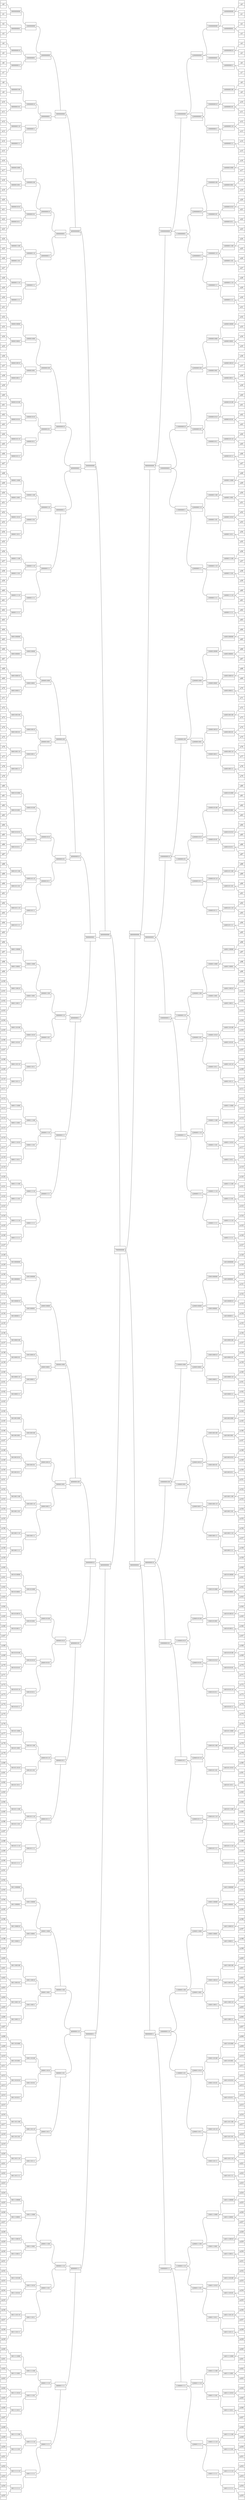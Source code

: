 graph "256 binairy tree general" {
	graph [rankdir=LR]
	node [height=.1 shape=record]
	"α00000000" [label="<f0> |<f1> α0|<f2>"]
	"α00000000":f1 -- 000000000:f0
	"α00000001" [label="<f0> |<f1> α1|<f2>"]
	"α00000001":f1 -- 000000000:f2
	"α00000010" [label="<f0> |<f1> α2|<f2>"]
	"α00000010":f1 -- 000000001:f0
	"α00000011" [label="<f0> |<f1> α3|<f2>"]
	"α00000011":f1 -- 000000001:f2
	"α00000100" [label="<f0> |<f1> α4|<f2>"]
	"α00000100":f1 -- 000000010:f0
	"α00000101" [label="<f0> |<f1> α5|<f2>"]
	"α00000101":f1 -- 000000010:f2
	"α00000110" [label="<f0> |<f1> α6|<f2>"]
	"α00000110":f1 -- 000000011:f0
	"α00000111" [label="<f0> |<f1> α7|<f2>"]
	"α00000111":f1 -- 000000011:f2
	"α00001000" [label="<f0> |<f1> α8|<f2>"]
	"α00001000":f1 -- 000000100:f0
	"α00001001" [label="<f0> |<f1> α9|<f2>"]
	"α00001001":f1 -- 000000100:f2
	"α00001010" [label="<f0> |<f1> α10|<f2>"]
	"α00001010":f1 -- 000000101:f0
	"α00001011" [label="<f0> |<f1> α11|<f2>"]
	"α00001011":f1 -- 000000101:f2
	"α00001100" [label="<f0> |<f1> α12|<f2>"]
	"α00001100":f1 -- 000000110:f0
	"α00001101" [label="<f0> |<f1> α13|<f2>"]
	"α00001101":f1 -- 000000110:f2
	"α00001110" [label="<f0> |<f1> α14|<f2>"]
	"α00001110":f1 -- 000000111:f0
	"α00001111" [label="<f0> |<f1> α15|<f2>"]
	"α00001111":f1 -- 000000111:f2
	"α00010000" [label="<f0> |<f1> α16|<f2>"]
	"α00010000":f1 -- 000001000:f0
	"α00010001" [label="<f0> |<f1> α17|<f2>"]
	"α00010001":f1 -- 000001000:f2
	"α00010010" [label="<f0> |<f1> α18|<f2>"]
	"α00010010":f1 -- 000001001:f0
	"α00010011" [label="<f0> |<f1> α19|<f2>"]
	"α00010011":f1 -- 000001001:f2
	"α00010100" [label="<f0> |<f1> α20|<f2>"]
	"α00010100":f1 -- 000001010:f0
	"α00010101" [label="<f0> |<f1> α21|<f2>"]
	"α00010101":f1 -- 000001010:f2
	"α00010110" [label="<f0> |<f1> α22|<f2>"]
	"α00010110":f1 -- 000001011:f0
	"α00010111" [label="<f0> |<f1> α23|<f2>"]
	"α00010111":f1 -- 000001011:f2
	"α00011000" [label="<f0> |<f1> α24|<f2>"]
	"α00011000":f1 -- 000001100:f0
	"α00011001" [label="<f0> |<f1> α25|<f2>"]
	"α00011001":f1 -- 000001100:f2
	"α00011010" [label="<f0> |<f1> α26|<f2>"]
	"α00011010":f1 -- 000001101:f0
	"α00011011" [label="<f0> |<f1> α27|<f2>"]
	"α00011011":f1 -- 000001101:f2
	"α00011100" [label="<f0> |<f1> α28|<f2>"]
	"α00011100":f1 -- 000001110:f0
	"α00011101" [label="<f0> |<f1> α29|<f2>"]
	"α00011101":f1 -- 000001110:f2
	"α00011110" [label="<f0> |<f1> α30|<f2>"]
	"α00011110":f1 -- 000001111:f0
	"α00011111" [label="<f0> |<f1> α31|<f2>"]
	"α00011111":f1 -- 000001111:f2
	"α00100000" [label="<f0> |<f1> α32|<f2>"]
	"α00100000":f1 -- 000010000:f0
	"α00100001" [label="<f0> |<f1> α33|<f2>"]
	"α00100001":f1 -- 000010000:f2
	"α00100010" [label="<f0> |<f1> α34|<f2>"]
	"α00100010":f1 -- 000010001:f0
	"α00100011" [label="<f0> |<f1> α35|<f2>"]
	"α00100011":f1 -- 000010001:f2
	"α00100100" [label="<f0> |<f1> α36|<f2>"]
	"α00100100":f1 -- 000010010:f0
	"α00100101" [label="<f0> |<f1> α37|<f2>"]
	"α00100101":f1 -- 000010010:f2
	"α00100110" [label="<f0> |<f1> α38|<f2>"]
	"α00100110":f1 -- 000010011:f0
	"α00100111" [label="<f0> |<f1> α39|<f2>"]
	"α00100111":f1 -- 000010011:f2
	"α00101000" [label="<f0> |<f1> α40|<f2>"]
	"α00101000":f1 -- 000010100:f0
	"α00101001" [label="<f0> |<f1> α41|<f2>"]
	"α00101001":f1 -- 000010100:f2
	"α00101010" [label="<f0> |<f1> α42|<f2>"]
	"α00101010":f1 -- 000010101:f0
	"α00101011" [label="<f0> |<f1> α43|<f2>"]
	"α00101011":f1 -- 000010101:f2
	"α00101100" [label="<f0> |<f1> α44|<f2>"]
	"α00101100":f1 -- 000010110:f0
	"α00101101" [label="<f0> |<f1> α45|<f2>"]
	"α00101101":f1 -- 000010110:f2
	"α00101110" [label="<f0> |<f1> α46|<f2>"]
	"α00101110":f1 -- 000010111:f0
	"α00101111" [label="<f0> |<f1> α47|<f2>"]
	"α00101111":f1 -- 000010111:f2
	"α00110000" [label="<f0> |<f1> α48|<f2>"]
	"α00110000":f1 -- 000011000:f0
	"α00110001" [label="<f0> |<f1> α49|<f2>"]
	"α00110001":f1 -- 000011000:f2
	"α00110010" [label="<f0> |<f1> α50|<f2>"]
	"α00110010":f1 -- 000011001:f0
	"α00110011" [label="<f0> |<f1> α51|<f2>"]
	"α00110011":f1 -- 000011001:f2
	"α00110100" [label="<f0> |<f1> α52|<f2>"]
	"α00110100":f1 -- 000011010:f0
	"α00110101" [label="<f0> |<f1> α53|<f2>"]
	"α00110101":f1 -- 000011010:f2
	"α00110110" [label="<f0> |<f1> α54|<f2>"]
	"α00110110":f1 -- 000011011:f0
	"α00110111" [label="<f0> |<f1> α55|<f2>"]
	"α00110111":f1 -- 000011011:f2
	"α00111000" [label="<f0> |<f1> α56|<f2>"]
	"α00111000":f1 -- 000011100:f0
	"α00111001" [label="<f0> |<f1> α57|<f2>"]
	"α00111001":f1 -- 000011100:f2
	"α00111010" [label="<f0> |<f1> α58|<f2>"]
	"α00111010":f1 -- 000011101:f0
	"α00111011" [label="<f0> |<f1> α59|<f2>"]
	"α00111011":f1 -- 000011101:f2
	"α00111100" [label="<f0> |<f1> α60|<f2>"]
	"α00111100":f1 -- 000011110:f0
	"α00111101" [label="<f0> |<f1> α61|<f2>"]
	"α00111101":f1 -- 000011110:f2
	"α00111110" [label="<f0> |<f1> α62|<f2>"]
	"α00111110":f1 -- 000011111:f0
	"α00111111" [label="<f0> |<f1> α63|<f2>"]
	"α00111111":f1 -- 000011111:f2
	"α01000000" [label="<f0> |<f1> α64|<f2>"]
	"α01000000":f1 -- 000100000:f0
	"α01000001" [label="<f0> |<f1> α65|<f2>"]
	"α01000001":f1 -- 000100000:f2
	"α01000010" [label="<f0> |<f1> α66|<f2>"]
	"α01000010":f1 -- 000100001:f0
	"α01000011" [label="<f0> |<f1> α67|<f2>"]
	"α01000011":f1 -- 000100001:f2
	"α01000100" [label="<f0> |<f1> α68|<f2>"]
	"α01000100":f1 -- 000100010:f0
	"α01000101" [label="<f0> |<f1> α69|<f2>"]
	"α01000101":f1 -- 000100010:f2
	"α01000110" [label="<f0> |<f1> α70|<f2>"]
	"α01000110":f1 -- 000100011:f0
	"α01000111" [label="<f0> |<f1> α71|<f2>"]
	"α01000111":f1 -- 000100011:f2
	"α01001000" [label="<f0> |<f1> α72|<f2>"]
	"α01001000":f1 -- 000100100:f0
	"α01001001" [label="<f0> |<f1> α73|<f2>"]
	"α01001001":f1 -- 000100100:f2
	"α01001010" [label="<f0> |<f1> α74|<f2>"]
	"α01001010":f1 -- 000100101:f0
	"α01001011" [label="<f0> |<f1> α75|<f2>"]
	"α01001011":f1 -- 000100101:f2
	"α01001100" [label="<f0> |<f1> α76|<f2>"]
	"α01001100":f1 -- 000100110:f0
	"α01001101" [label="<f0> |<f1> α77|<f2>"]
	"α01001101":f1 -- 000100110:f2
	"α01001110" [label="<f0> |<f1> α78|<f2>"]
	"α01001110":f1 -- 000100111:f0
	"α01001111" [label="<f0> |<f1> α79|<f2>"]
	"α01001111":f1 -- 000100111:f2
	"α01010000" [label="<f0> |<f1> α80|<f2>"]
	"α01010000":f1 -- 000101000:f0
	"α01010001" [label="<f0> |<f1> α81|<f2>"]
	"α01010001":f1 -- 000101000:f2
	"α01010010" [label="<f0> |<f1> α82|<f2>"]
	"α01010010":f1 -- 000101001:f0
	"α01010011" [label="<f0> |<f1> α83|<f2>"]
	"α01010011":f1 -- 000101001:f2
	"α01010100" [label="<f0> |<f1> α84|<f2>"]
	"α01010100":f1 -- 000101010:f0
	"α01010101" [label="<f0> |<f1> α85|<f2>"]
	"α01010101":f1 -- 000101010:f2
	"α01010110" [label="<f0> |<f1> α86|<f2>"]
	"α01010110":f1 -- 000101011:f0
	"α01010111" [label="<f0> |<f1> α87|<f2>"]
	"α01010111":f1 -- 000101011:f2
	"α01011000" [label="<f0> |<f1> α88|<f2>"]
	"α01011000":f1 -- 000101100:f0
	"α01011001" [label="<f0> |<f1> α89|<f2>"]
	"α01011001":f1 -- 000101100:f2
	"α01011010" [label="<f0> |<f1> α90|<f2>"]
	"α01011010":f1 -- 000101101:f0
	"α01011011" [label="<f0> |<f1> α91|<f2>"]
	"α01011011":f1 -- 000101101:f2
	"α01011100" [label="<f0> |<f1> α92|<f2>"]
	"α01011100":f1 -- 000101110:f0
	"α01011101" [label="<f0> |<f1> α93|<f2>"]
	"α01011101":f1 -- 000101110:f2
	"α01011110" [label="<f0> |<f1> α94|<f2>"]
	"α01011110":f1 -- 000101111:f0
	"α01011111" [label="<f0> |<f1> α95|<f2>"]
	"α01011111":f1 -- 000101111:f2
	"α01100000" [label="<f0> |<f1> α96|<f2>"]
	"α01100000":f1 -- 000110000:f0
	"α01100001" [label="<f0> |<f1> α97|<f2>"]
	"α01100001":f1 -- 000110000:f2
	"α01100010" [label="<f0> |<f1> α98|<f2>"]
	"α01100010":f1 -- 000110001:f0
	"α01100011" [label="<f0> |<f1> α99|<f2>"]
	"α01100011":f1 -- 000110001:f2
	"α01100100" [label="<f0> |<f1> α100|<f2>"]
	"α01100100":f1 -- 000110010:f0
	"α01100101" [label="<f0> |<f1> α101|<f2>"]
	"α01100101":f1 -- 000110010:f2
	"α01100110" [label="<f0> |<f1> α102|<f2>"]
	"α01100110":f1 -- 000110011:f0
	"α01100111" [label="<f0> |<f1> α103|<f2>"]
	"α01100111":f1 -- 000110011:f2
	"α01101000" [label="<f0> |<f1> α104|<f2>"]
	"α01101000":f1 -- 000110100:f0
	"α01101001" [label="<f0> |<f1> α105|<f2>"]
	"α01101001":f1 -- 000110100:f2
	"α01101010" [label="<f0> |<f1> α106|<f2>"]
	"α01101010":f1 -- 000110101:f0
	"α01101011" [label="<f0> |<f1> α107|<f2>"]
	"α01101011":f1 -- 000110101:f2
	"α01101100" [label="<f0> |<f1> α108|<f2>"]
	"α01101100":f1 -- 000110110:f0
	"α01101101" [label="<f0> |<f1> α109|<f2>"]
	"α01101101":f1 -- 000110110:f2
	"α01101110" [label="<f0> |<f1> α110|<f2>"]
	"α01101110":f1 -- 000110111:f0
	"α01101111" [label="<f0> |<f1> α111|<f2>"]
	"α01101111":f1 -- 000110111:f2
	"α01110000" [label="<f0> |<f1> α112|<f2>"]
	"α01110000":f1 -- 000111000:f0
	"α01110001" [label="<f0> |<f1> α113|<f2>"]
	"α01110001":f1 -- 000111000:f2
	"α01110010" [label="<f0> |<f1> α114|<f2>"]
	"α01110010":f1 -- 000111001:f0
	"α01110011" [label="<f0> |<f1> α115|<f2>"]
	"α01110011":f1 -- 000111001:f2
	"α01110100" [label="<f0> |<f1> α116|<f2>"]
	"α01110100":f1 -- 000111010:f0
	"α01110101" [label="<f0> |<f1> α117|<f2>"]
	"α01110101":f1 -- 000111010:f2
	"α01110110" [label="<f0> |<f1> α118|<f2>"]
	"α01110110":f1 -- 000111011:f0
	"α01110111" [label="<f0> |<f1> α119|<f2>"]
	"α01110111":f1 -- 000111011:f2
	"α01111000" [label="<f0> |<f1> α120|<f2>"]
	"α01111000":f1 -- 000111100:f0
	"α01111001" [label="<f0> |<f1> α121|<f2>"]
	"α01111001":f1 -- 000111100:f2
	"α01111010" [label="<f0> |<f1> α122|<f2>"]
	"α01111010":f1 -- 000111101:f0
	"α01111011" [label="<f0> |<f1> α123|<f2>"]
	"α01111011":f1 -- 000111101:f2
	"α01111100" [label="<f0> |<f1> α124|<f2>"]
	"α01111100":f1 -- 000111110:f0
	"α01111101" [label="<f0> |<f1> α125|<f2>"]
	"α01111101":f1 -- 000111110:f2
	"α01111110" [label="<f0> |<f1> α126|<f2>"]
	"α01111110":f1 -- 000111111:f0
	"α01111111" [label="<f0> |<f1> α127|<f2>"]
	"α01111111":f1 -- 000111111:f2
	"α10000000" [label="<f0> |<f1> α128|<f2>"]
	"α10000000":f1 -- 001000000:f0
	"α10000001" [label="<f0> |<f1> α129|<f2>"]
	"α10000001":f1 -- 001000000:f2
	"α10000010" [label="<f0> |<f1> α130|<f2>"]
	"α10000010":f1 -- 001000001:f0
	"α10000011" [label="<f0> |<f1> α131|<f2>"]
	"α10000011":f1 -- 001000001:f2
	"α10000100" [label="<f0> |<f1> α132|<f2>"]
	"α10000100":f1 -- 001000010:f0
	"α10000101" [label="<f0> |<f1> α133|<f2>"]
	"α10000101":f1 -- 001000010:f2
	"α10000110" [label="<f0> |<f1> α134|<f2>"]
	"α10000110":f1 -- 001000011:f0
	"α10000111" [label="<f0> |<f1> α135|<f2>"]
	"α10000111":f1 -- 001000011:f2
	"α10001000" [label="<f0> |<f1> α136|<f2>"]
	"α10001000":f1 -- 001000100:f0
	"α10001001" [label="<f0> |<f1> α137|<f2>"]
	"α10001001":f1 -- 001000100:f2
	"α10001010" [label="<f0> |<f1> α138|<f2>"]
	"α10001010":f1 -- 001000101:f0
	"α10001011" [label="<f0> |<f1> α139|<f2>"]
	"α10001011":f1 -- 001000101:f2
	"α10001100" [label="<f0> |<f1> α140|<f2>"]
	"α10001100":f1 -- 001000110:f0
	"α10001101" [label="<f0> |<f1> α141|<f2>"]
	"α10001101":f1 -- 001000110:f2
	"α10001110" [label="<f0> |<f1> α142|<f2>"]
	"α10001110":f1 -- 001000111:f0
	"α10001111" [label="<f0> |<f1> α143|<f2>"]
	"α10001111":f1 -- 001000111:f2
	"α10010000" [label="<f0> |<f1> α144|<f2>"]
	"α10010000":f1 -- 001001000:f0
	"α10010001" [label="<f0> |<f1> α145|<f2>"]
	"α10010001":f1 -- 001001000:f2
	"α10010010" [label="<f0> |<f1> α146|<f2>"]
	"α10010010":f1 -- 001001001:f0
	"α10010011" [label="<f0> |<f1> α147|<f2>"]
	"α10010011":f1 -- 001001001:f2
	"α10010100" [label="<f0> |<f1> α148|<f2>"]
	"α10010100":f1 -- 001001010:f0
	"α10010101" [label="<f0> |<f1> α149|<f2>"]
	"α10010101":f1 -- 001001010:f2
	"α10010110" [label="<f0> |<f1> α150|<f2>"]
	"α10010110":f1 -- 001001011:f0
	"α10010111" [label="<f0> |<f1> α151|<f2>"]
	"α10010111":f1 -- 001001011:f2
	"α10011000" [label="<f0> |<f1> α152|<f2>"]
	"α10011000":f1 -- 001001100:f0
	"α10011001" [label="<f0> |<f1> α153|<f2>"]
	"α10011001":f1 -- 001001100:f2
	"α10011010" [label="<f0> |<f1> α154|<f2>"]
	"α10011010":f1 -- 001001101:f0
	"α10011011" [label="<f0> |<f1> α155|<f2>"]
	"α10011011":f1 -- 001001101:f2
	"α10011100" [label="<f0> |<f1> α156|<f2>"]
	"α10011100":f1 -- 001001110:f0
	"α10011101" [label="<f0> |<f1> α157|<f2>"]
	"α10011101":f1 -- 001001110:f2
	"α10011110" [label="<f0> |<f1> α158|<f2>"]
	"α10011110":f1 -- 001001111:f0
	"α10011111" [label="<f0> |<f1> α159|<f2>"]
	"α10011111":f1 -- 001001111:f2
	"α10100000" [label="<f0> |<f1> α160|<f2>"]
	"α10100000":f1 -- 001010000:f0
	"α10100001" [label="<f0> |<f1> α161|<f2>"]
	"α10100001":f1 -- 001010000:f2
	"α10100010" [label="<f0> |<f1> α162|<f2>"]
	"α10100010":f1 -- 001010001:f0
	"α10100011" [label="<f0> |<f1> α163|<f2>"]
	"α10100011":f1 -- 001010001:f2
	"α10100100" [label="<f0> |<f1> α164|<f2>"]
	"α10100100":f1 -- 001010010:f0
	"α10100101" [label="<f0> |<f1> α165|<f2>"]
	"α10100101":f1 -- 001010010:f2
	"α10100110" [label="<f0> |<f1> α166|<f2>"]
	"α10100110":f1 -- 001010011:f0
	"α10100111" [label="<f0> |<f1> α167|<f2>"]
	"α10100111":f1 -- 001010011:f2
	"α10101000" [label="<f0> |<f1> α168|<f2>"]
	"α10101000":f1 -- 001010100:f0
	"α10101001" [label="<f0> |<f1> α169|<f2>"]
	"α10101001":f1 -- 001010100:f2
	"α10101010" [label="<f0> |<f1> α170|<f2>"]
	"α10101010":f1 -- 001010101:f0
	"α10101011" [label="<f0> |<f1> α171|<f2>"]
	"α10101011":f1 -- 001010101:f2
	"α10101100" [label="<f0> |<f1> α172|<f2>"]
	"α10101100":f1 -- 001010110:f0
	"α10101101" [label="<f0> |<f1> α173|<f2>"]
	"α10101101":f1 -- 001010110:f2
	"α10101110" [label="<f0> |<f1> α174|<f2>"]
	"α10101110":f1 -- 001010111:f0
	"α10101111" [label="<f0> |<f1> α175|<f2>"]
	"α10101111":f1 -- 001010111:f2
	"α10110000" [label="<f0> |<f1> α176|<f2>"]
	"α10110000":f1 -- 001011000:f0
	"α10110001" [label="<f0> |<f1> α177|<f2>"]
	"α10110001":f1 -- 001011000:f2
	"α10110010" [label="<f0> |<f1> α178|<f2>"]
	"α10110010":f1 -- 001011001:f0
	"α10110011" [label="<f0> |<f1> α179|<f2>"]
	"α10110011":f1 -- 001011001:f2
	"α10110100" [label="<f0> |<f1> α180|<f2>"]
	"α10110100":f1 -- 001011010:f0
	"α10110101" [label="<f0> |<f1> α181|<f2>"]
	"α10110101":f1 -- 001011010:f2
	"α10110110" [label="<f0> |<f1> α182|<f2>"]
	"α10110110":f1 -- 001011011:f0
	"α10110111" [label="<f0> |<f1> α183|<f2>"]
	"α10110111":f1 -- 001011011:f2
	"α10111000" [label="<f0> |<f1> α184|<f2>"]
	"α10111000":f1 -- 001011100:f0
	"α10111001" [label="<f0> |<f1> α185|<f2>"]
	"α10111001":f1 -- 001011100:f2
	"α10111010" [label="<f0> |<f1> α186|<f2>"]
	"α10111010":f1 -- 001011101:f0
	"α10111011" [label="<f0> |<f1> α187|<f2>"]
	"α10111011":f1 -- 001011101:f2
	"α10111100" [label="<f0> |<f1> α188|<f2>"]
	"α10111100":f1 -- 001011110:f0
	"α10111101" [label="<f0> |<f1> α189|<f2>"]
	"α10111101":f1 -- 001011110:f2
	"α10111110" [label="<f0> |<f1> α190|<f2>"]
	"α10111110":f1 -- 001011111:f0
	"α10111111" [label="<f0> |<f1> α191|<f2>"]
	"α10111111":f1 -- 001011111:f2
	"α11000000" [label="<f0> |<f1> α192|<f2>"]
	"α11000000":f1 -- 001100000:f0
	"α11000001" [label="<f0> |<f1> α193|<f2>"]
	"α11000001":f1 -- 001100000:f2
	"α11000010" [label="<f0> |<f1> α194|<f2>"]
	"α11000010":f1 -- 001100001:f0
	"α11000011" [label="<f0> |<f1> α195|<f2>"]
	"α11000011":f1 -- 001100001:f2
	"α11000100" [label="<f0> |<f1> α196|<f2>"]
	"α11000100":f1 -- 001100010:f0
	"α11000101" [label="<f0> |<f1> α197|<f2>"]
	"α11000101":f1 -- 001100010:f2
	"α11000110" [label="<f0> |<f1> α198|<f2>"]
	"α11000110":f1 -- 001100011:f0
	"α11000111" [label="<f0> |<f1> α199|<f2>"]
	"α11000111":f1 -- 001100011:f2
	"α11001000" [label="<f0> |<f1> α200|<f2>"]
	"α11001000":f1 -- 001100100:f0
	"α11001001" [label="<f0> |<f1> α201|<f2>"]
	"α11001001":f1 -- 001100100:f2
	"α11001010" [label="<f0> |<f1> α202|<f2>"]
	"α11001010":f1 -- 001100101:f0
	"α11001011" [label="<f0> |<f1> α203|<f2>"]
	"α11001011":f1 -- 001100101:f2
	"α11001100" [label="<f0> |<f1> α204|<f2>"]
	"α11001100":f1 -- 001100110:f0
	"α11001101" [label="<f0> |<f1> α205|<f2>"]
	"α11001101":f1 -- 001100110:f2
	"α11001110" [label="<f0> |<f1> α206|<f2>"]
	"α11001110":f1 -- 001100111:f0
	"α11001111" [label="<f0> |<f1> α207|<f2>"]
	"α11001111":f1 -- 001100111:f2
	"α11010000" [label="<f0> |<f1> α208|<f2>"]
	"α11010000":f1 -- 001101000:f0
	"α11010001" [label="<f0> |<f1> α209|<f2>"]
	"α11010001":f1 -- 001101000:f2
	"α11010010" [label="<f0> |<f1> α210|<f2>"]
	"α11010010":f1 -- 001101001:f0
	"α11010011" [label="<f0> |<f1> α211|<f2>"]
	"α11010011":f1 -- 001101001:f2
	"α11010100" [label="<f0> |<f1> α212|<f2>"]
	"α11010100":f1 -- 001101010:f0
	"α11010101" [label="<f0> |<f1> α213|<f2>"]
	"α11010101":f1 -- 001101010:f2
	"α11010110" [label="<f0> |<f1> α214|<f2>"]
	"α11010110":f1 -- 001101011:f0
	"α11010111" [label="<f0> |<f1> α215|<f2>"]
	"α11010111":f1 -- 001101011:f2
	"α11011000" [label="<f0> |<f1> α216|<f2>"]
	"α11011000":f1 -- 001101100:f0
	"α11011001" [label="<f0> |<f1> α217|<f2>"]
	"α11011001":f1 -- 001101100:f2
	"α11011010" [label="<f0> |<f1> α218|<f2>"]
	"α11011010":f1 -- 001101101:f0
	"α11011011" [label="<f0> |<f1> α219|<f2>"]
	"α11011011":f1 -- 001101101:f2
	"α11011100" [label="<f0> |<f1> α220|<f2>"]
	"α11011100":f1 -- 001101110:f0
	"α11011101" [label="<f0> |<f1> α221|<f2>"]
	"α11011101":f1 -- 001101110:f2
	"α11011110" [label="<f0> |<f1> α222|<f2>"]
	"α11011110":f1 -- 001101111:f0
	"α11011111" [label="<f0> |<f1> α223|<f2>"]
	"α11011111":f1 -- 001101111:f2
	"α11100000" [label="<f0> |<f1> α224|<f2>"]
	"α11100000":f1 -- 001110000:f0
	"α11100001" [label="<f0> |<f1> α225|<f2>"]
	"α11100001":f1 -- 001110000:f2
	"α11100010" [label="<f0> |<f1> α226|<f2>"]
	"α11100010":f1 -- 001110001:f0
	"α11100011" [label="<f0> |<f1> α227|<f2>"]
	"α11100011":f1 -- 001110001:f2
	"α11100100" [label="<f0> |<f1> α228|<f2>"]
	"α11100100":f1 -- 001110010:f0
	"α11100101" [label="<f0> |<f1> α229|<f2>"]
	"α11100101":f1 -- 001110010:f2
	"α11100110" [label="<f0> |<f1> α230|<f2>"]
	"α11100110":f1 -- 001110011:f0
	"α11100111" [label="<f0> |<f1> α231|<f2>"]
	"α11100111":f1 -- 001110011:f2
	"α11101000" [label="<f0> |<f1> α232|<f2>"]
	"α11101000":f1 -- 001110100:f0
	"α11101001" [label="<f0> |<f1> α233|<f2>"]
	"α11101001":f1 -- 001110100:f2
	"α11101010" [label="<f0> |<f1> α234|<f2>"]
	"α11101010":f1 -- 001110101:f0
	"α11101011" [label="<f0> |<f1> α235|<f2>"]
	"α11101011":f1 -- 001110101:f2
	"α11101100" [label="<f0> |<f1> α236|<f2>"]
	"α11101100":f1 -- 001110110:f0
	"α11101101" [label="<f0> |<f1> α237|<f2>"]
	"α11101101":f1 -- 001110110:f2
	"α11101110" [label="<f0> |<f1> α238|<f2>"]
	"α11101110":f1 -- 001110111:f0
	"α11101111" [label="<f0> |<f1> α239|<f2>"]
	"α11101111":f1 -- 001110111:f2
	"α11110000" [label="<f0> |<f1> α240|<f2>"]
	"α11110000":f1 -- 001111000:f0
	"α11110001" [label="<f0> |<f1> α241|<f2>"]
	"α11110001":f1 -- 001111000:f2
	"α11110010" [label="<f0> |<f1> α242|<f2>"]
	"α11110010":f1 -- 001111001:f0
	"α11110011" [label="<f0> |<f1> α243|<f2>"]
	"α11110011":f1 -- 001111001:f2
	"α11110100" [label="<f0> |<f1> α244|<f2>"]
	"α11110100":f1 -- 001111010:f0
	"α11110101" [label="<f0> |<f1> α245|<f2>"]
	"α11110101":f1 -- 001111010:f2
	"α11110110" [label="<f0> |<f1> α246|<f2>"]
	"α11110110":f1 -- 001111011:f0
	"α11110111" [label="<f0> |<f1> α247|<f2>"]
	"α11110111":f1 -- 001111011:f2
	"α11111000" [label="<f0> |<f1> α248|<f2>"]
	"α11111000":f1 -- 001111100:f0
	"α11111001" [label="<f0> |<f1> α249|<f2>"]
	"α11111001":f1 -- 001111100:f2
	"α11111010" [label="<f0> |<f1> α250|<f2>"]
	"α11111010":f1 -- 001111101:f0
	"α11111011" [label="<f0> |<f1> α251|<f2>"]
	"α11111011":f1 -- 001111101:f2
	"α11111100" [label="<f0> |<f1> α252|<f2>"]
	"α11111100":f1 -- 001111110:f0
	"α11111101" [label="<f0> |<f1> α253|<f2>"]
	"α11111101":f1 -- 001111110:f2
	"α11111110" [label="<f0> |<f1> α254|<f2>"]
	"α11111110":f1 -- 001111111:f0
	"α11111111" [label="<f0> |<f1> α255|<f2>"]
	"α11111111":f1 -- 001111111:f2
	"ω00000000" [label="<f0> |<f1> ω0|<f2>"]
	"ω00000001" [label="<f0> |<f1> ω1|<f2>"]
	"ω00000010" [label="<f0> |<f1> ω2|<f2>"]
	"ω00000011" [label="<f0> |<f1> ω3|<f2>"]
	"ω00000100" [label="<f0> |<f1> ω4|<f2>"]
	"ω00000101" [label="<f0> |<f1> ω5|<f2>"]
	"ω00000110" [label="<f0> |<f1> ω6|<f2>"]
	"ω00000111" [label="<f0> |<f1> ω7|<f2>"]
	"ω00001000" [label="<f0> |<f1> ω8|<f2>"]
	"ω00001001" [label="<f0> |<f1> ω9|<f2>"]
	"ω00001010" [label="<f0> |<f1> ω10|<f2>"]
	"ω00001011" [label="<f0> |<f1> ω11|<f2>"]
	"ω00001100" [label="<f0> |<f1> ω12|<f2>"]
	"ω00001101" [label="<f0> |<f1> ω13|<f2>"]
	"ω00001110" [label="<f0> |<f1> ω14|<f2>"]
	"ω00001111" [label="<f0> |<f1> ω15|<f2>"]
	"ω00010000" [label="<f0> |<f1> ω16|<f2>"]
	"ω00010001" [label="<f0> |<f1> ω17|<f2>"]
	"ω00010010" [label="<f0> |<f1> ω18|<f2>"]
	"ω00010011" [label="<f0> |<f1> ω19|<f2>"]
	"ω00010100" [label="<f0> |<f1> ω20|<f2>"]
	"ω00010101" [label="<f0> |<f1> ω21|<f2>"]
	"ω00010110" [label="<f0> |<f1> ω22|<f2>"]
	"ω00010111" [label="<f0> |<f1> ω23|<f2>"]
	"ω00011000" [label="<f0> |<f1> ω24|<f2>"]
	"ω00011001" [label="<f0> |<f1> ω25|<f2>"]
	"ω00011010" [label="<f0> |<f1> ω26|<f2>"]
	"ω00011011" [label="<f0> |<f1> ω27|<f2>"]
	"ω00011100" [label="<f0> |<f1> ω28|<f2>"]
	"ω00011101" [label="<f0> |<f1> ω29|<f2>"]
	"ω00011110" [label="<f0> |<f1> ω30|<f2>"]
	"ω00011111" [label="<f0> |<f1> ω31|<f2>"]
	"ω00100000" [label="<f0> |<f1> ω32|<f2>"]
	"ω00100001" [label="<f0> |<f1> ω33|<f2>"]
	"ω00100010" [label="<f0> |<f1> ω34|<f2>"]
	"ω00100011" [label="<f0> |<f1> ω35|<f2>"]
	"ω00100100" [label="<f0> |<f1> ω36|<f2>"]
	"ω00100101" [label="<f0> |<f1> ω37|<f2>"]
	"ω00100110" [label="<f0> |<f1> ω38|<f2>"]
	"ω00100111" [label="<f0> |<f1> ω39|<f2>"]
	"ω00101000" [label="<f0> |<f1> ω40|<f2>"]
	"ω00101001" [label="<f0> |<f1> ω41|<f2>"]
	"ω00101010" [label="<f0> |<f1> ω42|<f2>"]
	"ω00101011" [label="<f0> |<f1> ω43|<f2>"]
	"ω00101100" [label="<f0> |<f1> ω44|<f2>"]
	"ω00101101" [label="<f0> |<f1> ω45|<f2>"]
	"ω00101110" [label="<f0> |<f1> ω46|<f2>"]
	"ω00101111" [label="<f0> |<f1> ω47|<f2>"]
	"ω00110000" [label="<f0> |<f1> ω48|<f2>"]
	"ω00110001" [label="<f0> |<f1> ω49|<f2>"]
	"ω00110010" [label="<f0> |<f1> ω50|<f2>"]
	"ω00110011" [label="<f0> |<f1> ω51|<f2>"]
	"ω00110100" [label="<f0> |<f1> ω52|<f2>"]
	"ω00110101" [label="<f0> |<f1> ω53|<f2>"]
	"ω00110110" [label="<f0> |<f1> ω54|<f2>"]
	"ω00110111" [label="<f0> |<f1> ω55|<f2>"]
	"ω00111000" [label="<f0> |<f1> ω56|<f2>"]
	"ω00111001" [label="<f0> |<f1> ω57|<f2>"]
	"ω00111010" [label="<f0> |<f1> ω58|<f2>"]
	"ω00111011" [label="<f0> |<f1> ω59|<f2>"]
	"ω00111100" [label="<f0> |<f1> ω60|<f2>"]
	"ω00111101" [label="<f0> |<f1> ω61|<f2>"]
	"ω00111110" [label="<f0> |<f1> ω62|<f2>"]
	"ω00111111" [label="<f0> |<f1> ω63|<f2>"]
	"ω01000000" [label="<f0> |<f1> ω64|<f2>"]
	"ω01000001" [label="<f0> |<f1> ω65|<f2>"]
	"ω01000010" [label="<f0> |<f1> ω66|<f2>"]
	"ω01000011" [label="<f0> |<f1> ω67|<f2>"]
	"ω01000100" [label="<f0> |<f1> ω68|<f2>"]
	"ω01000101" [label="<f0> |<f1> ω69|<f2>"]
	"ω01000110" [label="<f0> |<f1> ω70|<f2>"]
	"ω01000111" [label="<f0> |<f1> ω71|<f2>"]
	"ω01001000" [label="<f0> |<f1> ω72|<f2>"]
	"ω01001001" [label="<f0> |<f1> ω73|<f2>"]
	"ω01001010" [label="<f0> |<f1> ω74|<f2>"]
	"ω01001011" [label="<f0> |<f1> ω75|<f2>"]
	"ω01001100" [label="<f0> |<f1> ω76|<f2>"]
	"ω01001101" [label="<f0> |<f1> ω77|<f2>"]
	"ω01001110" [label="<f0> |<f1> ω78|<f2>"]
	"ω01001111" [label="<f0> |<f1> ω79|<f2>"]
	"ω01010000" [label="<f0> |<f1> ω80|<f2>"]
	"ω01010001" [label="<f0> |<f1> ω81|<f2>"]
	"ω01010010" [label="<f0> |<f1> ω82|<f2>"]
	"ω01010011" [label="<f0> |<f1> ω83|<f2>"]
	"ω01010100" [label="<f0> |<f1> ω84|<f2>"]
	"ω01010101" [label="<f0> |<f1> ω85|<f2>"]
	"ω01010110" [label="<f0> |<f1> ω86|<f2>"]
	"ω01010111" [label="<f0> |<f1> ω87|<f2>"]
	"ω01011000" [label="<f0> |<f1> ω88|<f2>"]
	"ω01011001" [label="<f0> |<f1> ω89|<f2>"]
	"ω01011010" [label="<f0> |<f1> ω90|<f2>"]
	"ω01011011" [label="<f0> |<f1> ω91|<f2>"]
	"ω01011100" [label="<f0> |<f1> ω92|<f2>"]
	"ω01011101" [label="<f0> |<f1> ω93|<f2>"]
	"ω01011110" [label="<f0> |<f1> ω94|<f2>"]
	"ω01011111" [label="<f0> |<f1> ω95|<f2>"]
	"ω01100000" [label="<f0> |<f1> ω96|<f2>"]
	"ω01100001" [label="<f0> |<f1> ω97|<f2>"]
	"ω01100010" [label="<f0> |<f1> ω98|<f2>"]
	"ω01100011" [label="<f0> |<f1> ω99|<f2>"]
	"ω01100100" [label="<f0> |<f1> ω100|<f2>"]
	"ω01100101" [label="<f0> |<f1> ω101|<f2>"]
	"ω01100110" [label="<f0> |<f1> ω102|<f2>"]
	"ω01100111" [label="<f0> |<f1> ω103|<f2>"]
	"ω01101000" [label="<f0> |<f1> ω104|<f2>"]
	"ω01101001" [label="<f0> |<f1> ω105|<f2>"]
	"ω01101010" [label="<f0> |<f1> ω106|<f2>"]
	"ω01101011" [label="<f0> |<f1> ω107|<f2>"]
	"ω01101100" [label="<f0> |<f1> ω108|<f2>"]
	"ω01101101" [label="<f0> |<f1> ω109|<f2>"]
	"ω01101110" [label="<f0> |<f1> ω110|<f2>"]
	"ω01101111" [label="<f0> |<f1> ω111|<f2>"]
	"ω01110000" [label="<f0> |<f1> ω112|<f2>"]
	"ω01110001" [label="<f0> |<f1> ω113|<f2>"]
	"ω01110010" [label="<f0> |<f1> ω114|<f2>"]
	"ω01110011" [label="<f0> |<f1> ω115|<f2>"]
	"ω01110100" [label="<f0> |<f1> ω116|<f2>"]
	"ω01110101" [label="<f0> |<f1> ω117|<f2>"]
	"ω01110110" [label="<f0> |<f1> ω118|<f2>"]
	"ω01110111" [label="<f0> |<f1> ω119|<f2>"]
	"ω01111000" [label="<f0> |<f1> ω120|<f2>"]
	"ω01111001" [label="<f0> |<f1> ω121|<f2>"]
	"ω01111010" [label="<f0> |<f1> ω122|<f2>"]
	"ω01111011" [label="<f0> |<f1> ω123|<f2>"]
	"ω01111100" [label="<f0> |<f1> ω124|<f2>"]
	"ω01111101" [label="<f0> |<f1> ω125|<f2>"]
	"ω01111110" [label="<f0> |<f1> ω126|<f2>"]
	"ω01111111" [label="<f0> |<f1> ω127|<f2>"]
	"ω10000000" [label="<f0> |<f1> ω128|<f2>"]
	"ω10000001" [label="<f0> |<f1> ω129|<f2>"]
	"ω10000010" [label="<f0> |<f1> ω130|<f2>"]
	"ω10000011" [label="<f0> |<f1> ω131|<f2>"]
	"ω10000100" [label="<f0> |<f1> ω132|<f2>"]
	"ω10000101" [label="<f0> |<f1> ω133|<f2>"]
	"ω10000110" [label="<f0> |<f1> ω134|<f2>"]
	"ω10000111" [label="<f0> |<f1> ω135|<f2>"]
	"ω10001000" [label="<f0> |<f1> ω136|<f2>"]
	"ω10001001" [label="<f0> |<f1> ω137|<f2>"]
	"ω10001010" [label="<f0> |<f1> ω138|<f2>"]
	"ω10001011" [label="<f0> |<f1> ω139|<f2>"]
	"ω10001100" [label="<f0> |<f1> ω140|<f2>"]
	"ω10001101" [label="<f0> |<f1> ω141|<f2>"]
	"ω10001110" [label="<f0> |<f1> ω142|<f2>"]
	"ω10001111" [label="<f0> |<f1> ω143|<f2>"]
	"ω10010000" [label="<f0> |<f1> ω144|<f2>"]
	"ω10010001" [label="<f0> |<f1> ω145|<f2>"]
	"ω10010010" [label="<f0> |<f1> ω146|<f2>"]
	"ω10010011" [label="<f0> |<f1> ω147|<f2>"]
	"ω10010100" [label="<f0> |<f1> ω148|<f2>"]
	"ω10010101" [label="<f0> |<f1> ω149|<f2>"]
	"ω10010110" [label="<f0> |<f1> ω150|<f2>"]
	"ω10010111" [label="<f0> |<f1> ω151|<f2>"]
	"ω10011000" [label="<f0> |<f1> ω152|<f2>"]
	"ω10011001" [label="<f0> |<f1> ω153|<f2>"]
	"ω10011010" [label="<f0> |<f1> ω154|<f2>"]
	"ω10011011" [label="<f0> |<f1> ω155|<f2>"]
	"ω10011100" [label="<f0> |<f1> ω156|<f2>"]
	"ω10011101" [label="<f0> |<f1> ω157|<f2>"]
	"ω10011110" [label="<f0> |<f1> ω158|<f2>"]
	"ω10011111" [label="<f0> |<f1> ω159|<f2>"]
	"ω10100000" [label="<f0> |<f1> ω160|<f2>"]
	"ω10100001" [label="<f0> |<f1> ω161|<f2>"]
	"ω10100010" [label="<f0> |<f1> ω162|<f2>"]
	"ω10100011" [label="<f0> |<f1> ω163|<f2>"]
	"ω10100100" [label="<f0> |<f1> ω164|<f2>"]
	"ω10100101" [label="<f0> |<f1> ω165|<f2>"]
	"ω10100110" [label="<f0> |<f1> ω166|<f2>"]
	"ω10100111" [label="<f0> |<f1> ω167|<f2>"]
	"ω10101000" [label="<f0> |<f1> ω168|<f2>"]
	"ω10101001" [label="<f0> |<f1> ω169|<f2>"]
	"ω10101010" [label="<f0> |<f1> ω170|<f2>"]
	"ω10101011" [label="<f0> |<f1> ω171|<f2>"]
	"ω10101100" [label="<f0> |<f1> ω172|<f2>"]
	"ω10101101" [label="<f0> |<f1> ω173|<f2>"]
	"ω10101110" [label="<f0> |<f1> ω174|<f2>"]
	"ω10101111" [label="<f0> |<f1> ω175|<f2>"]
	"ω10110000" [label="<f0> |<f1> ω176|<f2>"]
	"ω10110001" [label="<f0> |<f1> ω177|<f2>"]
	"ω10110010" [label="<f0> |<f1> ω178|<f2>"]
	"ω10110011" [label="<f0> |<f1> ω179|<f2>"]
	"ω10110100" [label="<f0> |<f1> ω180|<f2>"]
	"ω10110101" [label="<f0> |<f1> ω181|<f2>"]
	"ω10110110" [label="<f0> |<f1> ω182|<f2>"]
	"ω10110111" [label="<f0> |<f1> ω183|<f2>"]
	"ω10111000" [label="<f0> |<f1> ω184|<f2>"]
	"ω10111001" [label="<f0> |<f1> ω185|<f2>"]
	"ω10111010" [label="<f0> |<f1> ω186|<f2>"]
	"ω10111011" [label="<f0> |<f1> ω187|<f2>"]
	"ω10111100" [label="<f0> |<f1> ω188|<f2>"]
	"ω10111101" [label="<f0> |<f1> ω189|<f2>"]
	"ω10111110" [label="<f0> |<f1> ω190|<f2>"]
	"ω10111111" [label="<f0> |<f1> ω191|<f2>"]
	"ω11000000" [label="<f0> |<f1> ω192|<f2>"]
	"ω11000001" [label="<f0> |<f1> ω193|<f2>"]
	"ω11000010" [label="<f0> |<f1> ω194|<f2>"]
	"ω11000011" [label="<f0> |<f1> ω195|<f2>"]
	"ω11000100" [label="<f0> |<f1> ω196|<f2>"]
	"ω11000101" [label="<f0> |<f1> ω197|<f2>"]
	"ω11000110" [label="<f0> |<f1> ω198|<f2>"]
	"ω11000111" [label="<f0> |<f1> ω199|<f2>"]
	"ω11001000" [label="<f0> |<f1> ω200|<f2>"]
	"ω11001001" [label="<f0> |<f1> ω201|<f2>"]
	"ω11001010" [label="<f0> |<f1> ω202|<f2>"]
	"ω11001011" [label="<f0> |<f1> ω203|<f2>"]
	"ω11001100" [label="<f0> |<f1> ω204|<f2>"]
	"ω11001101" [label="<f0> |<f1> ω205|<f2>"]
	"ω11001110" [label="<f0> |<f1> ω206|<f2>"]
	"ω11001111" [label="<f0> |<f1> ω207|<f2>"]
	"ω11010000" [label="<f0> |<f1> ω208|<f2>"]
	"ω11010001" [label="<f0> |<f1> ω209|<f2>"]
	"ω11010010" [label="<f0> |<f1> ω210|<f2>"]
	"ω11010011" [label="<f0> |<f1> ω211|<f2>"]
	"ω11010100" [label="<f0> |<f1> ω212|<f2>"]
	"ω11010101" [label="<f0> |<f1> ω213|<f2>"]
	"ω11010110" [label="<f0> |<f1> ω214|<f2>"]
	"ω11010111" [label="<f0> |<f1> ω215|<f2>"]
	"ω11011000" [label="<f0> |<f1> ω216|<f2>"]
	"ω11011001" [label="<f0> |<f1> ω217|<f2>"]
	"ω11011010" [label="<f0> |<f1> ω218|<f2>"]
	"ω11011011" [label="<f0> |<f1> ω219|<f2>"]
	"ω11011100" [label="<f0> |<f1> ω220|<f2>"]
	"ω11011101" [label="<f0> |<f1> ω221|<f2>"]
	"ω11011110" [label="<f0> |<f1> ω222|<f2>"]
	"ω11011111" [label="<f0> |<f1> ω223|<f2>"]
	"ω11100000" [label="<f0> |<f1> ω224|<f2>"]
	"ω11100001" [label="<f0> |<f1> ω225|<f2>"]
	"ω11100010" [label="<f0> |<f1> ω226|<f2>"]
	"ω11100011" [label="<f0> |<f1> ω227|<f2>"]
	"ω11100100" [label="<f0> |<f1> ω228|<f2>"]
	"ω11100101" [label="<f0> |<f1> ω229|<f2>"]
	"ω11100110" [label="<f0> |<f1> ω230|<f2>"]
	"ω11100111" [label="<f0> |<f1> ω231|<f2>"]
	"ω11101000" [label="<f0> |<f1> ω232|<f2>"]
	"ω11101001" [label="<f0> |<f1> ω233|<f2>"]
	"ω11101010" [label="<f0> |<f1> ω234|<f2>"]
	"ω11101011" [label="<f0> |<f1> ω235|<f2>"]
	"ω11101100" [label="<f0> |<f1> ω236|<f2>"]
	"ω11101101" [label="<f0> |<f1> ω237|<f2>"]
	"ω11101110" [label="<f0> |<f1> ω238|<f2>"]
	"ω11101111" [label="<f0> |<f1> ω239|<f2>"]
	"ω11110000" [label="<f0> |<f1> ω240|<f2>"]
	"ω11110001" [label="<f0> |<f1> ω241|<f2>"]
	"ω11110010" [label="<f0> |<f1> ω242|<f2>"]
	"ω11110011" [label="<f0> |<f1> ω243|<f2>"]
	"ω11110100" [label="<f0> |<f1> ω244|<f2>"]
	"ω11110101" [label="<f0> |<f1> ω245|<f2>"]
	"ω11110110" [label="<f0> |<f1> ω246|<f2>"]
	"ω11110111" [label="<f0> |<f1> ω247|<f2>"]
	"ω11111000" [label="<f0> |<f1> ω248|<f2>"]
	"ω11111001" [label="<f0> |<f1> ω249|<f2>"]
	"ω11111010" [label="<f0> |<f1> ω250|<f2>"]
	"ω11111011" [label="<f0> |<f1> ω251|<f2>"]
	"ω11111100" [label="<f0> |<f1> ω252|<f2>"]
	"ω11111101" [label="<f0> |<f1> ω253|<f2>"]
	"ω11111110" [label="<f0> |<f1> ω254|<f2>"]
	"ω11111111" [label="<f0> |<f1> ω255|<f2>"]
	000000000 [label="<f0> |<f1> 000000000|<f2>"]
	000000000:f1 -- 100000000:f0
	000000001 [label="<f0> |<f1> 000000001|<f2>"]
	000000001:f1 -- 100000000:f2
	000000010 [label="<f0> |<f1> 000000010|<f2>"]
	000000010:f1 -- 100000001:f0
	000000011 [label="<f0> |<f1> 000000011|<f2>"]
	000000011:f1 -- 100000001:f2
	000000100 [label="<f0> |<f1> 000000100|<f2>"]
	000000100:f1 -- 100000010:f0
	000000101 [label="<f0> |<f1> 000000101|<f2>"]
	000000101:f1 -- 100000010:f2
	000000110 [label="<f0> |<f1> 000000110|<f2>"]
	000000110:f1 -- 100000011:f0
	000000111 [label="<f0> |<f1> 000000111|<f2>"]
	000000111:f1 -- 100000011:f2
	000001000 [label="<f0> |<f1> 000001000|<f2>"]
	000001000:f1 -- 100000100:f0
	000001001 [label="<f0> |<f1> 000001001|<f2>"]
	000001001:f1 -- 100000100:f2
	000001010 [label="<f0> |<f1> 000001010|<f2>"]
	000001010:f1 -- 100000101:f0
	000001011 [label="<f0> |<f1> 000001011|<f2>"]
	000001011:f1 -- 100000101:f2
	000001100 [label="<f0> |<f1> 000001100|<f2>"]
	000001100:f1 -- 100000110:f0
	000001101 [label="<f0> |<f1> 000001101|<f2>"]
	000001101:f1 -- 100000110:f2
	000001110 [label="<f0> |<f1> 000001110|<f2>"]
	000001110:f1 -- 100000111:f0
	000001111 [label="<f0> |<f1> 000001111|<f2>"]
	000001111:f1 -- 100000111:f2
	000010000 [label="<f0> |<f1> 000010000|<f2>"]
	000010000:f1 -- 100001000:f0
	000010001 [label="<f0> |<f1> 000010001|<f2>"]
	000010001:f1 -- 100001000:f2
	000010010 [label="<f0> |<f1> 000010010|<f2>"]
	000010010:f1 -- 100001001:f0
	000010011 [label="<f0> |<f1> 000010011|<f2>"]
	000010011:f1 -- 100001001:f2
	000010100 [label="<f0> |<f1> 000010100|<f2>"]
	000010100:f1 -- 100001010:f0
	000010101 [label="<f0> |<f1> 000010101|<f2>"]
	000010101:f1 -- 100001010:f2
	000010110 [label="<f0> |<f1> 000010110|<f2>"]
	000010110:f1 -- 100001011:f0
	000010111 [label="<f0> |<f1> 000010111|<f2>"]
	000010111:f1 -- 100001011:f2
	000011000 [label="<f0> |<f1> 000011000|<f2>"]
	000011000:f1 -- 100001100:f0
	000011001 [label="<f0> |<f1> 000011001|<f2>"]
	000011001:f1 -- 100001100:f2
	000011010 [label="<f0> |<f1> 000011010|<f2>"]
	000011010:f1 -- 100001101:f0
	000011011 [label="<f0> |<f1> 000011011|<f2>"]
	000011011:f1 -- 100001101:f2
	000011100 [label="<f0> |<f1> 000011100|<f2>"]
	000011100:f1 -- 100001110:f0
	000011101 [label="<f0> |<f1> 000011101|<f2>"]
	000011101:f1 -- 100001110:f2
	000011110 [label="<f0> |<f1> 000011110|<f2>"]
	000011110:f1 -- 100001111:f0
	000011111 [label="<f0> |<f1> 000011111|<f2>"]
	000011111:f1 -- 100001111:f2
	000100000 [label="<f0> |<f1> 000100000|<f2>"]
	000100000:f1 -- 100010000:f0
	000100001 [label="<f0> |<f1> 000100001|<f2>"]
	000100001:f1 -- 100010000:f2
	000100010 [label="<f0> |<f1> 000100010|<f2>"]
	000100010:f1 -- 100010001:f0
	000100011 [label="<f0> |<f1> 000100011|<f2>"]
	000100011:f1 -- 100010001:f2
	000100100 [label="<f0> |<f1> 000100100|<f2>"]
	000100100:f1 -- 100010010:f0
	000100101 [label="<f0> |<f1> 000100101|<f2>"]
	000100101:f1 -- 100010010:f2
	000100110 [label="<f0> |<f1> 000100110|<f2>"]
	000100110:f1 -- 100010011:f0
	000100111 [label="<f0> |<f1> 000100111|<f2>"]
	000100111:f1 -- 100010011:f2
	000101000 [label="<f0> |<f1> 000101000|<f2>"]
	000101000:f1 -- 100010100:f0
	000101001 [label="<f0> |<f1> 000101001|<f2>"]
	000101001:f1 -- 100010100:f2
	000101010 [label="<f0> |<f1> 000101010|<f2>"]
	000101010:f1 -- 100010101:f0
	000101011 [label="<f0> |<f1> 000101011|<f2>"]
	000101011:f1 -- 100010101:f2
	000101100 [label="<f0> |<f1> 000101100|<f2>"]
	000101100:f1 -- 100010110:f0
	000101101 [label="<f0> |<f1> 000101101|<f2>"]
	000101101:f1 -- 100010110:f2
	000101110 [label="<f0> |<f1> 000101110|<f2>"]
	000101110:f1 -- 100010111:f0
	000101111 [label="<f0> |<f1> 000101111|<f2>"]
	000101111:f1 -- 100010111:f2
	000110000 [label="<f0> |<f1> 000110000|<f2>"]
	000110000:f1 -- 100011000:f0
	000110001 [label="<f0> |<f1> 000110001|<f2>"]
	000110001:f1 -- 100011000:f2
	000110010 [label="<f0> |<f1> 000110010|<f2>"]
	000110010:f1 -- 100011001:f0
	000110011 [label="<f0> |<f1> 000110011|<f2>"]
	000110011:f1 -- 100011001:f2
	000110100 [label="<f0> |<f1> 000110100|<f2>"]
	000110100:f1 -- 100011010:f0
	000110101 [label="<f0> |<f1> 000110101|<f2>"]
	000110101:f1 -- 100011010:f2
	000110110 [label="<f0> |<f1> 000110110|<f2>"]
	000110110:f1 -- 100011011:f0
	000110111 [label="<f0> |<f1> 000110111|<f2>"]
	000110111:f1 -- 100011011:f2
	000111000 [label="<f0> |<f1> 000111000|<f2>"]
	000111000:f1 -- 100011100:f0
	000111001 [label="<f0> |<f1> 000111001|<f2>"]
	000111001:f1 -- 100011100:f2
	000111010 [label="<f0> |<f1> 000111010|<f2>"]
	000111010:f1 -- 100011101:f0
	000111011 [label="<f0> |<f1> 000111011|<f2>"]
	000111011:f1 -- 100011101:f2
	000111100 [label="<f0> |<f1> 000111100|<f2>"]
	000111100:f1 -- 100011110:f0
	000111101 [label="<f0> |<f1> 000111101|<f2>"]
	000111101:f1 -- 100011110:f2
	000111110 [label="<f0> |<f1> 000111110|<f2>"]
	000111110:f1 -- 100011111:f0
	000111111 [label="<f0> |<f1> 000111111|<f2>"]
	000111111:f1 -- 100011111:f2
	001000000 [label="<f0> |<f1> 001000000|<f2>"]
	001000000:f1 -- 100100000:f0
	001000001 [label="<f0> |<f1> 001000001|<f2>"]
	001000001:f1 -- 100100000:f2
	001000010 [label="<f0> |<f1> 001000010|<f2>"]
	001000010:f1 -- 100100001:f0
	001000011 [label="<f0> |<f1> 001000011|<f2>"]
	001000011:f1 -- 100100001:f2
	001000100 [label="<f0> |<f1> 001000100|<f2>"]
	001000100:f1 -- 100100010:f0
	001000101 [label="<f0> |<f1> 001000101|<f2>"]
	001000101:f1 -- 100100010:f2
	001000110 [label="<f0> |<f1> 001000110|<f2>"]
	001000110:f1 -- 100100011:f0
	001000111 [label="<f0> |<f1> 001000111|<f2>"]
	001000111:f1 -- 100100011:f2
	001001000 [label="<f0> |<f1> 001001000|<f2>"]
	001001000:f1 -- 100100100:f0
	001001001 [label="<f0> |<f1> 001001001|<f2>"]
	001001001:f1 -- 100100100:f2
	001001010 [label="<f0> |<f1> 001001010|<f2>"]
	001001010:f1 -- 100100101:f0
	001001011 [label="<f0> |<f1> 001001011|<f2>"]
	001001011:f1 -- 100100101:f2
	001001100 [label="<f0> |<f1> 001001100|<f2>"]
	001001100:f1 -- 100100110:f0
	001001101 [label="<f0> |<f1> 001001101|<f2>"]
	001001101:f1 -- 100100110:f2
	001001110 [label="<f0> |<f1> 001001110|<f2>"]
	001001110:f1 -- 100100111:f0
	001001111 [label="<f0> |<f1> 001001111|<f2>"]
	001001111:f1 -- 100100111:f2
	001010000 [label="<f0> |<f1> 001010000|<f2>"]
	001010000:f1 -- 100101000:f0
	001010001 [label="<f0> |<f1> 001010001|<f2>"]
	001010001:f1 -- 100101000:f2
	001010010 [label="<f0> |<f1> 001010010|<f2>"]
	001010010:f1 -- 100101001:f0
	001010011 [label="<f0> |<f1> 001010011|<f2>"]
	001010011:f1 -- 100101001:f2
	001010100 [label="<f0> |<f1> 001010100|<f2>"]
	001010100:f1 -- 100101010:f0
	001010101 [label="<f0> |<f1> 001010101|<f2>"]
	001010101:f1 -- 100101010:f2
	001010110 [label="<f0> |<f1> 001010110|<f2>"]
	001010110:f1 -- 100101011:f0
	001010111 [label="<f0> |<f1> 001010111|<f2>"]
	001010111:f1 -- 100101011:f2
	001011000 [label="<f0> |<f1> 001011000|<f2>"]
	001011000:f1 -- 100101100:f0
	001011001 [label="<f0> |<f1> 001011001|<f2>"]
	001011001:f1 -- 100101100:f2
	001011010 [label="<f0> |<f1> 001011010|<f2>"]
	001011010:f1 -- 100101101:f0
	001011011 [label="<f0> |<f1> 001011011|<f2>"]
	001011011:f1 -- 100101101:f2
	001011100 [label="<f0> |<f1> 001011100|<f2>"]
	001011100:f1 -- 100101110:f0
	001011101 [label="<f0> |<f1> 001011101|<f2>"]
	001011101:f1 -- 100101110:f2
	001011110 [label="<f0> |<f1> 001011110|<f2>"]
	001011110:f1 -- 100101111:f0
	001011111 [label="<f0> |<f1> 001011111|<f2>"]
	001011111:f1 -- 100101111:f2
	001100000 [label="<f0> |<f1> 001100000|<f2>"]
	001100000:f1 -- 100110000:f0
	001100001 [label="<f0> |<f1> 001100001|<f2>"]
	001100001:f1 -- 100110000:f2
	001100010 [label="<f0> |<f1> 001100010|<f2>"]
	001100010:f1 -- 100110001:f0
	001100011 [label="<f0> |<f1> 001100011|<f2>"]
	001100011:f1 -- 100110001:f2
	001100100 [label="<f0> |<f1> 001100100|<f2>"]
	001100100:f1 -- 100110010:f0
	001100101 [label="<f0> |<f1> 001100101|<f2>"]
	001100101:f1 -- 100110010:f2
	001100110 [label="<f0> |<f1> 001100110|<f2>"]
	001100110:f1 -- 100110011:f0
	001100111 [label="<f0> |<f1> 001100111|<f2>"]
	001100111:f1 -- 100110011:f2
	001101000 [label="<f0> |<f1> 001101000|<f2>"]
	001101000:f1 -- 100110100:f0
	001101001 [label="<f0> |<f1> 001101001|<f2>"]
	001101001:f1 -- 100110100:f2
	001101010 [label="<f0> |<f1> 001101010|<f2>"]
	001101010:f1 -- 100110101:f0
	001101011 [label="<f0> |<f1> 001101011|<f2>"]
	001101011:f1 -- 100110101:f2
	001101100 [label="<f0> |<f1> 001101100|<f2>"]
	001101100:f1 -- 100110110:f0
	001101101 [label="<f0> |<f1> 001101101|<f2>"]
	001101101:f1 -- 100110110:f2
	001101110 [label="<f0> |<f1> 001101110|<f2>"]
	001101110:f1 -- 100110111:f0
	001101111 [label="<f0> |<f1> 001101111|<f2>"]
	001101111:f1 -- 100110111:f2
	001110000 [label="<f0> |<f1> 001110000|<f2>"]
	001110000:f1 -- 100111000:f0
	001110001 [label="<f0> |<f1> 001110001|<f2>"]
	001110001:f1 -- 100111000:f2
	001110010 [label="<f0> |<f1> 001110010|<f2>"]
	001110010:f1 -- 100111001:f0
	001110011 [label="<f0> |<f1> 001110011|<f2>"]
	001110011:f1 -- 100111001:f2
	001110100 [label="<f0> |<f1> 001110100|<f2>"]
	001110100:f1 -- 100111010:f0
	001110101 [label="<f0> |<f1> 001110101|<f2>"]
	001110101:f1 -- 100111010:f2
	001110110 [label="<f0> |<f1> 001110110|<f2>"]
	001110110:f1 -- 100111011:f0
	001110111 [label="<f0> |<f1> 001110111|<f2>"]
	001110111:f1 -- 100111011:f2
	001111000 [label="<f0> |<f1> 001111000|<f2>"]
	001111000:f1 -- 100111100:f0
	001111001 [label="<f0> |<f1> 001111001|<f2>"]
	001111001:f1 -- 100111100:f2
	001111010 [label="<f0> |<f1> 001111010|<f2>"]
	001111010:f1 -- 100111101:f0
	001111011 [label="<f0> |<f1> 001111011|<f2>"]
	001111011:f1 -- 100111101:f2
	001111100 [label="<f0> |<f1> 001111100|<f2>"]
	001111100:f1 -- 100111110:f0
	001111101 [label="<f0> |<f1> 001111101|<f2>"]
	001111101:f1 -- 100111110:f2
	001111110 [label="<f0> |<f1> 001111110|<f2>"]
	001111110:f1 -- 100111111:f0
	001111111 [label="<f0> |<f1> 001111111|<f2>"]
	001111111:f1 -- 100111111:f2
	1400000000 [label="<f0> |<f1> 1400000000|<f2>"]
	1400000000:f1 -- "ω00000000":f2
	1400000000:f1 -- "ω00000001":f0
	1400000001 [label="<f0> |<f1> 1400000001|<f2>"]
	1400000001:f1 -- "ω00000010":f2
	1400000001:f1 -- "ω00000011":f0
	1400000010 [label="<f0> |<f1> 1400000010|<f2>"]
	1400000010:f1 -- "ω00000100":f2
	1400000010:f1 -- "ω00000101":f0
	1400000011 [label="<f0> |<f1> 1400000011|<f2>"]
	1400000011:f1 -- "ω00000110":f2
	1400000011:f1 -- "ω00000111":f0
	1400000100 [label="<f0> |<f1> 1400000100|<f2>"]
	1400000100:f1 -- "ω00001000":f2
	1400000100:f1 -- "ω00001001":f0
	1400000101 [label="<f0> |<f1> 1400000101|<f2>"]
	1400000101:f1 -- "ω00001010":f2
	1400000101:f1 -- "ω00001011":f0
	1400000110 [label="<f0> |<f1> 1400000110|<f2>"]
	1400000110:f1 -- "ω00001100":f2
	1400000110:f1 -- "ω00001101":f0
	1400000111 [label="<f0> |<f1> 1400000111|<f2>"]
	1400000111:f1 -- "ω00001110":f2
	1400000111:f1 -- "ω00001111":f0
	1400001000 [label="<f0> |<f1> 1400001000|<f2>"]
	1400001000:f1 -- "ω00010000":f2
	1400001000:f1 -- "ω00010001":f0
	1400001001 [label="<f0> |<f1> 1400001001|<f2>"]
	1400001001:f1 -- "ω00010010":f2
	1400001001:f1 -- "ω00010011":f0
	1400001010 [label="<f0> |<f1> 1400001010|<f2>"]
	1400001010:f1 -- "ω00010100":f2
	1400001010:f1 -- "ω00010101":f0
	1400001011 [label="<f0> |<f1> 1400001011|<f2>"]
	1400001011:f1 -- "ω00010110":f2
	1400001011:f1 -- "ω00010111":f0
	1400001100 [label="<f0> |<f1> 1400001100|<f2>"]
	1400001100:f1 -- "ω00011000":f2
	1400001100:f1 -- "ω00011001":f0
	1400001101 [label="<f0> |<f1> 1400001101|<f2>"]
	1400001101:f1 -- "ω00011010":f2
	1400001101:f1 -- "ω00011011":f0
	1400001110 [label="<f0> |<f1> 1400001110|<f2>"]
	1400001110:f1 -- "ω00011100":f2
	1400001110:f1 -- "ω00011101":f0
	1400001111 [label="<f0> |<f1> 1400001111|<f2>"]
	1400001111:f1 -- "ω00011110":f2
	1400001111:f1 -- "ω00011111":f0
	1400010000 [label="<f0> |<f1> 1400010000|<f2>"]
	1400010000:f1 -- "ω00100000":f2
	1400010000:f1 -- "ω00100001":f0
	1400010001 [label="<f0> |<f1> 1400010001|<f2>"]
	1400010001:f1 -- "ω00100010":f2
	1400010001:f1 -- "ω00100011":f0
	1400010010 [label="<f0> |<f1> 1400010010|<f2>"]
	1400010010:f1 -- "ω00100100":f2
	1400010010:f1 -- "ω00100101":f0
	1400010011 [label="<f0> |<f1> 1400010011|<f2>"]
	1400010011:f1 -- "ω00100110":f2
	1400010011:f1 -- "ω00100111":f0
	1400010100 [label="<f0> |<f1> 1400010100|<f2>"]
	1400010100:f1 -- "ω00101000":f2
	1400010100:f1 -- "ω00101001":f0
	1400010101 [label="<f0> |<f1> 1400010101|<f2>"]
	1400010101:f1 -- "ω00101010":f2
	1400010101:f1 -- "ω00101011":f0
	1400010110 [label="<f0> |<f1> 1400010110|<f2>"]
	1400010110:f1 -- "ω00101100":f2
	1400010110:f1 -- "ω00101101":f0
	1400010111 [label="<f0> |<f1> 1400010111|<f2>"]
	1400010111:f1 -- "ω00101110":f2
	1400010111:f1 -- "ω00101111":f0
	1400011000 [label="<f0> |<f1> 1400011000|<f2>"]
	1400011000:f1 -- "ω00110000":f2
	1400011000:f1 -- "ω00110001":f0
	1400011001 [label="<f0> |<f1> 1400011001|<f2>"]
	1400011001:f1 -- "ω00110010":f2
	1400011001:f1 -- "ω00110011":f0
	1400011010 [label="<f0> |<f1> 1400011010|<f2>"]
	1400011010:f1 -- "ω00110100":f2
	1400011010:f1 -- "ω00110101":f0
	1400011011 [label="<f0> |<f1> 1400011011|<f2>"]
	1400011011:f1 -- "ω00110110":f2
	1400011011:f1 -- "ω00110111":f0
	1400011100 [label="<f0> |<f1> 1400011100|<f2>"]
	1400011100:f1 -- "ω00111000":f2
	1400011100:f1 -- "ω00111001":f0
	1400011101 [label="<f0> |<f1> 1400011101|<f2>"]
	1400011101:f1 -- "ω00111010":f2
	1400011101:f1 -- "ω00111011":f0
	1400011110 [label="<f0> |<f1> 1400011110|<f2>"]
	1400011110:f1 -- "ω00111100":f2
	1400011110:f1 -- "ω00111101":f0
	1400011111 [label="<f0> |<f1> 1400011111|<f2>"]
	1400011111:f1 -- "ω00111110":f2
	1400011111:f1 -- "ω00111111":f0
	1400100000 [label="<f0> |<f1> 1400100000|<f2>"]
	1400100000:f1 -- "ω01000000":f2
	1400100000:f1 -- "ω01000001":f0
	1400100001 [label="<f0> |<f1> 1400100001|<f2>"]
	1400100001:f1 -- "ω01000010":f2
	1400100001:f1 -- "ω01000011":f0
	1400100010 [label="<f0> |<f1> 1400100010|<f2>"]
	1400100010:f1 -- "ω01000100":f2
	1400100010:f1 -- "ω01000101":f0
	1400100011 [label="<f0> |<f1> 1400100011|<f2>"]
	1400100011:f1 -- "ω01000110":f2
	1400100011:f1 -- "ω01000111":f0
	1400100100 [label="<f0> |<f1> 1400100100|<f2>"]
	1400100100:f1 -- "ω01001000":f2
	1400100100:f1 -- "ω01001001":f0
	1400100101 [label="<f0> |<f1> 1400100101|<f2>"]
	1400100101:f1 -- "ω01001010":f2
	1400100101:f1 -- "ω01001011":f0
	1400100110 [label="<f0> |<f1> 1400100110|<f2>"]
	1400100110:f1 -- "ω01001100":f2
	1400100110:f1 -- "ω01001101":f0
	1400100111 [label="<f0> |<f1> 1400100111|<f2>"]
	1400100111:f1 -- "ω01001110":f2
	1400100111:f1 -- "ω01001111":f0
	1400101000 [label="<f0> |<f1> 1400101000|<f2>"]
	1400101000:f1 -- "ω01010000":f2
	1400101000:f1 -- "ω01010001":f0
	1400101001 [label="<f0> |<f1> 1400101001|<f2>"]
	1400101001:f1 -- "ω01010010":f2
	1400101001:f1 -- "ω01010011":f0
	1400101010 [label="<f0> |<f1> 1400101010|<f2>"]
	1400101010:f1 -- "ω01010100":f2
	1400101010:f1 -- "ω01010101":f0
	1400101011 [label="<f0> |<f1> 1400101011|<f2>"]
	1400101011:f1 -- "ω01010110":f2
	1400101011:f1 -- "ω01010111":f0
	1400101100 [label="<f0> |<f1> 1400101100|<f2>"]
	1400101100:f1 -- "ω01011000":f2
	1400101100:f1 -- "ω01011001":f0
	1400101101 [label="<f0> |<f1> 1400101101|<f2>"]
	1400101101:f1 -- "ω01011010":f2
	1400101101:f1 -- "ω01011011":f0
	1400101110 [label="<f0> |<f1> 1400101110|<f2>"]
	1400101110:f1 -- "ω01011100":f2
	1400101110:f1 -- "ω01011101":f0
	1400101111 [label="<f0> |<f1> 1400101111|<f2>"]
	1400101111:f1 -- "ω01011110":f2
	1400101111:f1 -- "ω01011111":f0
	1400110000 [label="<f0> |<f1> 1400110000|<f2>"]
	1400110000:f1 -- "ω01100000":f2
	1400110000:f1 -- "ω01100001":f0
	1400110001 [label="<f0> |<f1> 1400110001|<f2>"]
	1400110001:f1 -- "ω01100010":f2
	1400110001:f1 -- "ω01100011":f0
	1400110010 [label="<f0> |<f1> 1400110010|<f2>"]
	1400110010:f1 -- "ω01100100":f2
	1400110010:f1 -- "ω01100101":f0
	1400110011 [label="<f0> |<f1> 1400110011|<f2>"]
	1400110011:f1 -- "ω01100110":f2
	1400110011:f1 -- "ω01100111":f0
	1400110100 [label="<f0> |<f1> 1400110100|<f2>"]
	1400110100:f1 -- "ω01101000":f2
	1400110100:f1 -- "ω01101001":f0
	1400110101 [label="<f0> |<f1> 1400110101|<f2>"]
	1400110101:f1 -- "ω01101010":f2
	1400110101:f1 -- "ω01101011":f0
	1400110110 [label="<f0> |<f1> 1400110110|<f2>"]
	1400110110:f1 -- "ω01101100":f2
	1400110110:f1 -- "ω01101101":f0
	1400110111 [label="<f0> |<f1> 1400110111|<f2>"]
	1400110111:f1 -- "ω01101110":f2
	1400110111:f1 -- "ω01101111":f0
	1400111000 [label="<f0> |<f1> 1400111000|<f2>"]
	1400111000:f1 -- "ω01110000":f2
	1400111000:f1 -- "ω01110001":f0
	1400111001 [label="<f0> |<f1> 1400111001|<f2>"]
	1400111001:f1 -- "ω01110010":f2
	1400111001:f1 -- "ω01110011":f0
	1400111010 [label="<f0> |<f1> 1400111010|<f2>"]
	1400111010:f1 -- "ω01110100":f2
	1400111010:f1 -- "ω01110101":f0
	1400111011 [label="<f0> |<f1> 1400111011|<f2>"]
	1400111011:f1 -- "ω01110110":f2
	1400111011:f1 -- "ω01110111":f0
	1400111100 [label="<f0> |<f1> 1400111100|<f2>"]
	1400111100:f1 -- "ω01111000":f2
	1400111100:f1 -- "ω01111001":f0
	1400111101 [label="<f0> |<f1> 1400111101|<f2>"]
	1400111101:f1 -- "ω01111010":f2
	1400111101:f1 -- "ω01111011":f0
	1400111110 [label="<f0> |<f1> 1400111110|<f2>"]
	1400111110:f1 -- "ω01111100":f2
	1400111110:f1 -- "ω01111101":f0
	1400111111 [label="<f0> |<f1> 1400111111|<f2>"]
	1400111111:f1 -- "ω01111110":f2
	1400111111:f1 -- "ω01111111":f0
	1401000000 [label="<f0> |<f1> 1401000000|<f2>"]
	1401000000:f1 -- "ω10000000":f2
	1401000000:f1 -- "ω10000001":f0
	1401000001 [label="<f0> |<f1> 1401000001|<f2>"]
	1401000001:f1 -- "ω10000010":f2
	1401000001:f1 -- "ω10000011":f0
	1401000010 [label="<f0> |<f1> 1401000010|<f2>"]
	1401000010:f1 -- "ω10000100":f2
	1401000010:f1 -- "ω10000101":f0
	1401000011 [label="<f0> |<f1> 1401000011|<f2>"]
	1401000011:f1 -- "ω10000110":f2
	1401000011:f1 -- "ω10000111":f0
	1401000100 [label="<f0> |<f1> 1401000100|<f2>"]
	1401000100:f1 -- "ω10001000":f2
	1401000100:f1 -- "ω10001001":f0
	1401000101 [label="<f0> |<f1> 1401000101|<f2>"]
	1401000101:f1 -- "ω10001010":f2
	1401000101:f1 -- "ω10001011":f0
	1401000110 [label="<f0> |<f1> 1401000110|<f2>"]
	1401000110:f1 -- "ω10001100":f2
	1401000110:f1 -- "ω10001101":f0
	1401000111 [label="<f0> |<f1> 1401000111|<f2>"]
	1401000111:f1 -- "ω10001110":f2
	1401000111:f1 -- "ω10001111":f0
	1401001000 [label="<f0> |<f1> 1401001000|<f2>"]
	1401001000:f1 -- "ω10010000":f2
	1401001000:f1 -- "ω10010001":f0
	1401001001 [label="<f0> |<f1> 1401001001|<f2>"]
	1401001001:f1 -- "ω10010010":f2
	1401001001:f1 -- "ω10010011":f0
	1401001010 [label="<f0> |<f1> 1401001010|<f2>"]
	1401001010:f1 -- "ω10010100":f2
	1401001010:f1 -- "ω10010101":f0
	1401001011 [label="<f0> |<f1> 1401001011|<f2>"]
	1401001011:f1 -- "ω10010110":f2
	1401001011:f1 -- "ω10010111":f0
	1401001100 [label="<f0> |<f1> 1401001100|<f2>"]
	1401001100:f1 -- "ω10011000":f2
	1401001100:f1 -- "ω10011001":f0
	1401001101 [label="<f0> |<f1> 1401001101|<f2>"]
	1401001101:f1 -- "ω10011010":f2
	1401001101:f1 -- "ω10011011":f0
	1401001110 [label="<f0> |<f1> 1401001110|<f2>"]
	1401001110:f1 -- "ω10011100":f2
	1401001110:f1 -- "ω10011101":f0
	1401001111 [label="<f0> |<f1> 1401001111|<f2>"]
	1401001111:f1 -- "ω10011110":f2
	1401001111:f1 -- "ω10011111":f0
	1401010000 [label="<f0> |<f1> 1401010000|<f2>"]
	1401010000:f1 -- "ω10100000":f2
	1401010000:f1 -- "ω10100001":f0
	1401010001 [label="<f0> |<f1> 1401010001|<f2>"]
	1401010001:f1 -- "ω10100010":f2
	1401010001:f1 -- "ω10100011":f0
	1401010010 [label="<f0> |<f1> 1401010010|<f2>"]
	1401010010:f1 -- "ω10100100":f2
	1401010010:f1 -- "ω10100101":f0
	1401010011 [label="<f0> |<f1> 1401010011|<f2>"]
	1401010011:f1 -- "ω10100110":f2
	1401010011:f1 -- "ω10100111":f0
	1401010100 [label="<f0> |<f1> 1401010100|<f2>"]
	1401010100:f1 -- "ω10101000":f2
	1401010100:f1 -- "ω10101001":f0
	1401010101 [label="<f0> |<f1> 1401010101|<f2>"]
	1401010101:f1 -- "ω10101010":f2
	1401010101:f1 -- "ω10101011":f0
	1401010110 [label="<f0> |<f1> 1401010110|<f2>"]
	1401010110:f1 -- "ω10101100":f2
	1401010110:f1 -- "ω10101101":f0
	1401010111 [label="<f0> |<f1> 1401010111|<f2>"]
	1401010111:f1 -- "ω10101110":f2
	1401010111:f1 -- "ω10101111":f0
	1401011000 [label="<f0> |<f1> 1401011000|<f2>"]
	1401011000:f1 -- "ω10110000":f2
	1401011000:f1 -- "ω10110001":f0
	1401011001 [label="<f0> |<f1> 1401011001|<f2>"]
	1401011001:f1 -- "ω10110010":f2
	1401011001:f1 -- "ω10110011":f0
	1401011010 [label="<f0> |<f1> 1401011010|<f2>"]
	1401011010:f1 -- "ω10110100":f2
	1401011010:f1 -- "ω10110101":f0
	1401011011 [label="<f0> |<f1> 1401011011|<f2>"]
	1401011011:f1 -- "ω10110110":f2
	1401011011:f1 -- "ω10110111":f0
	1401011100 [label="<f0> |<f1> 1401011100|<f2>"]
	1401011100:f1 -- "ω10111000":f2
	1401011100:f1 -- "ω10111001":f0
	1401011101 [label="<f0> |<f1> 1401011101|<f2>"]
	1401011101:f1 -- "ω10111010":f2
	1401011101:f1 -- "ω10111011":f0
	1401011110 [label="<f0> |<f1> 1401011110|<f2>"]
	1401011110:f1 -- "ω10111100":f2
	1401011110:f1 -- "ω10111101":f0
	1401011111 [label="<f0> |<f1> 1401011111|<f2>"]
	1401011111:f1 -- "ω10111110":f2
	1401011111:f1 -- "ω10111111":f0
	1401100000 [label="<f0> |<f1> 1401100000|<f2>"]
	1401100000:f1 -- "ω11000000":f2
	1401100000:f1 -- "ω11000001":f0
	1401100001 [label="<f0> |<f1> 1401100001|<f2>"]
	1401100001:f1 -- "ω11000010":f2
	1401100001:f1 -- "ω11000011":f0
	1401100010 [label="<f0> |<f1> 1401100010|<f2>"]
	1401100010:f1 -- "ω11000100":f2
	1401100010:f1 -- "ω11000101":f0
	1401100011 [label="<f0> |<f1> 1401100011|<f2>"]
	1401100011:f1 -- "ω11000110":f2
	1401100011:f1 -- "ω11000111":f0
	1401100100 [label="<f0> |<f1> 1401100100|<f2>"]
	1401100100:f1 -- "ω11001000":f2
	1401100100:f1 -- "ω11001001":f0
	1401100101 [label="<f0> |<f1> 1401100101|<f2>"]
	1401100101:f1 -- "ω11001010":f2
	1401100101:f1 -- "ω11001011":f0
	1401100110 [label="<f0> |<f1> 1401100110|<f2>"]
	1401100110:f1 -- "ω11001100":f2
	1401100110:f1 -- "ω11001101":f0
	1401100111 [label="<f0> |<f1> 1401100111|<f2>"]
	1401100111:f1 -- "ω11001110":f2
	1401100111:f1 -- "ω11001111":f0
	1401101000 [label="<f0> |<f1> 1401101000|<f2>"]
	1401101000:f1 -- "ω11010000":f2
	1401101000:f1 -- "ω11010001":f0
	1401101001 [label="<f0> |<f1> 1401101001|<f2>"]
	1401101001:f1 -- "ω11010010":f2
	1401101001:f1 -- "ω11010011":f0
	1401101010 [label="<f0> |<f1> 1401101010|<f2>"]
	1401101010:f1 -- "ω11010100":f2
	1401101010:f1 -- "ω11010101":f0
	1401101011 [label="<f0> |<f1> 1401101011|<f2>"]
	1401101011:f1 -- "ω11010110":f2
	1401101011:f1 -- "ω11010111":f0
	1401101100 [label="<f0> |<f1> 1401101100|<f2>"]
	1401101100:f1 -- "ω11011000":f2
	1401101100:f1 -- "ω11011001":f0
	1401101101 [label="<f0> |<f1> 1401101101|<f2>"]
	1401101101:f1 -- "ω11011010":f2
	1401101101:f1 -- "ω11011011":f0
	1401101110 [label="<f0> |<f1> 1401101110|<f2>"]
	1401101110:f1 -- "ω11011100":f2
	1401101110:f1 -- "ω11011101":f0
	1401101111 [label="<f0> |<f1> 1401101111|<f2>"]
	1401101111:f1 -- "ω11011110":f2
	1401101111:f1 -- "ω11011111":f0
	1401110000 [label="<f0> |<f1> 1401110000|<f2>"]
	1401110000:f1 -- "ω11100000":f2
	1401110000:f1 -- "ω11100001":f0
	1401110001 [label="<f0> |<f1> 1401110001|<f2>"]
	1401110001:f1 -- "ω11100010":f2
	1401110001:f1 -- "ω11100011":f0
	1401110010 [label="<f0> |<f1> 1401110010|<f2>"]
	1401110010:f1 -- "ω11100100":f2
	1401110010:f1 -- "ω11100101":f0
	1401110011 [label="<f0> |<f1> 1401110011|<f2>"]
	1401110011:f1 -- "ω11100110":f2
	1401110011:f1 -- "ω11100111":f0
	1401110100 [label="<f0> |<f1> 1401110100|<f2>"]
	1401110100:f1 -- "ω11101000":f2
	1401110100:f1 -- "ω11101001":f0
	1401110101 [label="<f0> |<f1> 1401110101|<f2>"]
	1401110101:f1 -- "ω11101010":f2
	1401110101:f1 -- "ω11101011":f0
	1401110110 [label="<f0> |<f1> 1401110110|<f2>"]
	1401110110:f1 -- "ω11101100":f2
	1401110110:f1 -- "ω11101101":f0
	1401110111 [label="<f0> |<f1> 1401110111|<f2>"]
	1401110111:f1 -- "ω11101110":f2
	1401110111:f1 -- "ω11101111":f0
	1401111000 [label="<f0> |<f1> 1401111000|<f2>"]
	1401111000:f1 -- "ω11110000":f2
	1401111000:f1 -- "ω11110001":f0
	1401111001 [label="<f0> |<f1> 1401111001|<f2>"]
	1401111001:f1 -- "ω11110010":f2
	1401111001:f1 -- "ω11110011":f0
	1401111010 [label="<f0> |<f1> 1401111010|<f2>"]
	1401111010:f1 -- "ω11110100":f2
	1401111010:f1 -- "ω11110101":f0
	1401111011 [label="<f0> |<f1> 1401111011|<f2>"]
	1401111011:f1 -- "ω11110110":f2
	1401111011:f1 -- "ω11110111":f0
	1401111100 [label="<f0> |<f1> 1401111100|<f2>"]
	1401111100:f1 -- "ω11111000":f2
	1401111100:f1 -- "ω11111001":f0
	1401111101 [label="<f0> |<f1> 1401111101|<f2>"]
	1401111101:f1 -- "ω11111010":f2
	1401111101:f1 -- "ω11111011":f0
	1401111110 [label="<f0> |<f1> 1401111110|<f2>"]
	1401111110:f1 -- "ω11111100":f2
	1401111110:f1 -- "ω11111101":f0
	1401111111 [label="<f0> |<f1> 1401111111|<f2>"]
	1401111111:f1 -- "ω11111110":f2
	1401111111:f1 -- "ω11111111":f0
	100000000 [label="<f0> |<f1> 100000000|<f2>"]
	100000000:f1 -- 200000000:f0
	100000001 [label="<f0> |<f1> 100000001|<f2>"]
	100000001:f1 -- 200000000:f2
	100000010 [label="<f0> |<f1> 100000010|<f2>"]
	100000010:f1 -- 200000001:f0
	100000011 [label="<f0> |<f1> 100000011|<f2>"]
	100000011:f1 -- 200000001:f2
	100000100 [label="<f0> |<f1> 100000100|<f2>"]
	100000100:f1 -- 200000010:f0
	100000101 [label="<f0> |<f1> 100000101|<f2>"]
	100000101:f1 -- 200000010:f2
	100000110 [label="<f0> |<f1> 100000110|<f2>"]
	100000110:f1 -- 200000011:f0
	100000111 [label="<f0> |<f1> 100000111|<f2>"]
	100000111:f1 -- 200000011:f2
	100001000 [label="<f0> |<f1> 100001000|<f2>"]
	100001000:f1 -- 200000100:f0
	100001001 [label="<f0> |<f1> 100001001|<f2>"]
	100001001:f1 -- 200000100:f2
	100001010 [label="<f0> |<f1> 100001010|<f2>"]
	100001010:f1 -- 200000101:f0
	100001011 [label="<f0> |<f1> 100001011|<f2>"]
	100001011:f1 -- 200000101:f2
	100001100 [label="<f0> |<f1> 100001100|<f2>"]
	100001100:f1 -- 200000110:f0
	100001101 [label="<f0> |<f1> 100001101|<f2>"]
	100001101:f1 -- 200000110:f2
	100001110 [label="<f0> |<f1> 100001110|<f2>"]
	100001110:f1 -- 200000111:f0
	100001111 [label="<f0> |<f1> 100001111|<f2>"]
	100001111:f1 -- 200000111:f2
	100010000 [label="<f0> |<f1> 100010000|<f2>"]
	100010000:f1 -- 200001000:f0
	100010001 [label="<f0> |<f1> 100010001|<f2>"]
	100010001:f1 -- 200001000:f2
	100010010 [label="<f0> |<f1> 100010010|<f2>"]
	100010010:f1 -- 200001001:f0
	100010011 [label="<f0> |<f1> 100010011|<f2>"]
	100010011:f1 -- 200001001:f2
	100010100 [label="<f0> |<f1> 100010100|<f2>"]
	100010100:f1 -- 200001010:f0
	100010101 [label="<f0> |<f1> 100010101|<f2>"]
	100010101:f1 -- 200001010:f2
	100010110 [label="<f0> |<f1> 100010110|<f2>"]
	100010110:f1 -- 200001011:f0
	100010111 [label="<f0> |<f1> 100010111|<f2>"]
	100010111:f1 -- 200001011:f2
	100011000 [label="<f0> |<f1> 100011000|<f2>"]
	100011000:f1 -- 200001100:f0
	100011001 [label="<f0> |<f1> 100011001|<f2>"]
	100011001:f1 -- 200001100:f2
	100011010 [label="<f0> |<f1> 100011010|<f2>"]
	100011010:f1 -- 200001101:f0
	100011011 [label="<f0> |<f1> 100011011|<f2>"]
	100011011:f1 -- 200001101:f2
	100011100 [label="<f0> |<f1> 100011100|<f2>"]
	100011100:f1 -- 200001110:f0
	100011101 [label="<f0> |<f1> 100011101|<f2>"]
	100011101:f1 -- 200001110:f2
	100011110 [label="<f0> |<f1> 100011110|<f2>"]
	100011110:f1 -- 200001111:f0
	100011111 [label="<f0> |<f1> 100011111|<f2>"]
	100011111:f1 -- 200001111:f2
	100100000 [label="<f0> |<f1> 100100000|<f2>"]
	100100000:f1 -- 200010000:f0
	100100001 [label="<f0> |<f1> 100100001|<f2>"]
	100100001:f1 -- 200010000:f2
	100100010 [label="<f0> |<f1> 100100010|<f2>"]
	100100010:f1 -- 200010001:f0
	100100011 [label="<f0> |<f1> 100100011|<f2>"]
	100100011:f1 -- 200010001:f2
	100100100 [label="<f0> |<f1> 100100100|<f2>"]
	100100100:f1 -- 200010010:f0
	100100101 [label="<f0> |<f1> 100100101|<f2>"]
	100100101:f1 -- 200010010:f2
	100100110 [label="<f0> |<f1> 100100110|<f2>"]
	100100110:f1 -- 200010011:f0
	100100111 [label="<f0> |<f1> 100100111|<f2>"]
	100100111:f1 -- 200010011:f2
	100101000 [label="<f0> |<f1> 100101000|<f2>"]
	100101000:f1 -- 200010100:f0
	100101001 [label="<f0> |<f1> 100101001|<f2>"]
	100101001:f1 -- 200010100:f2
	100101010 [label="<f0> |<f1> 100101010|<f2>"]
	100101010:f1 -- 200010101:f0
	100101011 [label="<f0> |<f1> 100101011|<f2>"]
	100101011:f1 -- 200010101:f2
	100101100 [label="<f0> |<f1> 100101100|<f2>"]
	100101100:f1 -- 200010110:f0
	100101101 [label="<f0> |<f1> 100101101|<f2>"]
	100101101:f1 -- 200010110:f2
	100101110 [label="<f0> |<f1> 100101110|<f2>"]
	100101110:f1 -- 200010111:f0
	100101111 [label="<f0> |<f1> 100101111|<f2>"]
	100101111:f1 -- 200010111:f2
	100110000 [label="<f0> |<f1> 100110000|<f2>"]
	100110000:f1 -- 200011000:f0
	100110001 [label="<f0> |<f1> 100110001|<f2>"]
	100110001:f1 -- 200011000:f2
	100110010 [label="<f0> |<f1> 100110010|<f2>"]
	100110010:f1 -- 200011001:f0
	100110011 [label="<f0> |<f1> 100110011|<f2>"]
	100110011:f1 -- 200011001:f2
	100110100 [label="<f0> |<f1> 100110100|<f2>"]
	100110100:f1 -- 200011010:f0
	100110101 [label="<f0> |<f1> 100110101|<f2>"]
	100110101:f1 -- 200011010:f2
	100110110 [label="<f0> |<f1> 100110110|<f2>"]
	100110110:f1 -- 200011011:f0
	100110111 [label="<f0> |<f1> 100110111|<f2>"]
	100110111:f1 -- 200011011:f2
	100111000 [label="<f0> |<f1> 100111000|<f2>"]
	100111000:f1 -- 200011100:f0
	100111001 [label="<f0> |<f1> 100111001|<f2>"]
	100111001:f1 -- 200011100:f2
	100111010 [label="<f0> |<f1> 100111010|<f2>"]
	100111010:f1 -- 200011101:f0
	100111011 [label="<f0> |<f1> 100111011|<f2>"]
	100111011:f1 -- 200011101:f2
	100111100 [label="<f0> |<f1> 100111100|<f2>"]
	100111100:f1 -- 200011110:f0
	100111101 [label="<f0> |<f1> 100111101|<f2>"]
	100111101:f1 -- 200011110:f2
	100111110 [label="<f0> |<f1> 100111110|<f2>"]
	100111110:f1 -- 200011111:f0
	100111111 [label="<f0> |<f1> 100111111|<f2>"]
	100111111:f1 -- 200011111:f2
	1300000000 [label="<f0> |<f1> 1300000000|<f2>"]
	1300000000:f1 -- 1400000000:f2
	1300000000:f1 -- 1400000001:f0
	1300000001 [label="<f0> |<f1> 1300000001|<f2>"]
	1300000001:f1 -- 1400000010:f2
	1300000001:f1 -- 1400000011:f0
	1300000010 [label="<f0> |<f1> 1300000010|<f2>"]
	1300000010:f1 -- 1400000100:f2
	1300000010:f1 -- 1400000101:f0
	1300000011 [label="<f0> |<f1> 1300000011|<f2>"]
	1300000011:f1 -- 1400000110:f2
	1300000011:f1 -- 1400000111:f0
	1300000100 [label="<f0> |<f1> 1300000100|<f2>"]
	1300000100:f1 -- 1400001000:f2
	1300000100:f1 -- 1400001001:f0
	1300000101 [label="<f0> |<f1> 1300000101|<f2>"]
	1300000101:f1 -- 1400001010:f2
	1300000101:f1 -- 1400001011:f0
	1300000110 [label="<f0> |<f1> 1300000110|<f2>"]
	1300000110:f1 -- 1400001100:f2
	1300000110:f1 -- 1400001101:f0
	1300000111 [label="<f0> |<f1> 1300000111|<f2>"]
	1300000111:f1 -- 1400001110:f2
	1300000111:f1 -- 1400001111:f0
	1300001000 [label="<f0> |<f1> 1300001000|<f2>"]
	1300001000:f1 -- 1400010000:f2
	1300001000:f1 -- 1400010001:f0
	1300001001 [label="<f0> |<f1> 1300001001|<f2>"]
	1300001001:f1 -- 1400010010:f2
	1300001001:f1 -- 1400010011:f0
	1300001010 [label="<f0> |<f1> 1300001010|<f2>"]
	1300001010:f1 -- 1400010100:f2
	1300001010:f1 -- 1400010101:f0
	1300001011 [label="<f0> |<f1> 1300001011|<f2>"]
	1300001011:f1 -- 1400010110:f2
	1300001011:f1 -- 1400010111:f0
	1300001100 [label="<f0> |<f1> 1300001100|<f2>"]
	1300001100:f1 -- 1400011000:f2
	1300001100:f1 -- 1400011001:f0
	1300001101 [label="<f0> |<f1> 1300001101|<f2>"]
	1300001101:f1 -- 1400011010:f2
	1300001101:f1 -- 1400011011:f0
	1300001110 [label="<f0> |<f1> 1300001110|<f2>"]
	1300001110:f1 -- 1400011100:f2
	1300001110:f1 -- 1400011101:f0
	1300001111 [label="<f0> |<f1> 1300001111|<f2>"]
	1300001111:f1 -- 1400011110:f2
	1300001111:f1 -- 1400011111:f0
	1300010000 [label="<f0> |<f1> 1300010000|<f2>"]
	1300010000:f1 -- 1400100000:f2
	1300010000:f1 -- 1400100001:f0
	1300010001 [label="<f0> |<f1> 1300010001|<f2>"]
	1300010001:f1 -- 1400100010:f2
	1300010001:f1 -- 1400100011:f0
	1300010010 [label="<f0> |<f1> 1300010010|<f2>"]
	1300010010:f1 -- 1400100100:f2
	1300010010:f1 -- 1400100101:f0
	1300010011 [label="<f0> |<f1> 1300010011|<f2>"]
	1300010011:f1 -- 1400100110:f2
	1300010011:f1 -- 1400100111:f0
	1300010100 [label="<f0> |<f1> 1300010100|<f2>"]
	1300010100:f1 -- 1400101000:f2
	1300010100:f1 -- 1400101001:f0
	1300010101 [label="<f0> |<f1> 1300010101|<f2>"]
	1300010101:f1 -- 1400101010:f2
	1300010101:f1 -- 1400101011:f0
	1300010110 [label="<f0> |<f1> 1300010110|<f2>"]
	1300010110:f1 -- 1400101100:f2
	1300010110:f1 -- 1400101101:f0
	1300010111 [label="<f0> |<f1> 1300010111|<f2>"]
	1300010111:f1 -- 1400101110:f2
	1300010111:f1 -- 1400101111:f0
	1300011000 [label="<f0> |<f1> 1300011000|<f2>"]
	1300011000:f1 -- 1400110000:f2
	1300011000:f1 -- 1400110001:f0
	1300011001 [label="<f0> |<f1> 1300011001|<f2>"]
	1300011001:f1 -- 1400110010:f2
	1300011001:f1 -- 1400110011:f0
	1300011010 [label="<f0> |<f1> 1300011010|<f2>"]
	1300011010:f1 -- 1400110100:f2
	1300011010:f1 -- 1400110101:f0
	1300011011 [label="<f0> |<f1> 1300011011|<f2>"]
	1300011011:f1 -- 1400110110:f2
	1300011011:f1 -- 1400110111:f0
	1300011100 [label="<f0> |<f1> 1300011100|<f2>"]
	1300011100:f1 -- 1400111000:f2
	1300011100:f1 -- 1400111001:f0
	1300011101 [label="<f0> |<f1> 1300011101|<f2>"]
	1300011101:f1 -- 1400111010:f2
	1300011101:f1 -- 1400111011:f0
	1300011110 [label="<f0> |<f1> 1300011110|<f2>"]
	1300011110:f1 -- 1400111100:f2
	1300011110:f1 -- 1400111101:f0
	1300011111 [label="<f0> |<f1> 1300011111|<f2>"]
	1300011111:f1 -- 1400111110:f2
	1300011111:f1 -- 1400111111:f0
	1300100000 [label="<f0> |<f1> 1300100000|<f2>"]
	1300100000:f1 -- 1401000000:f2
	1300100000:f1 -- 1401000001:f0
	1300100001 [label="<f0> |<f1> 1300100001|<f2>"]
	1300100001:f1 -- 1401000010:f2
	1300100001:f1 -- 1401000011:f0
	1300100010 [label="<f0> |<f1> 1300100010|<f2>"]
	1300100010:f1 -- 1401000100:f2
	1300100010:f1 -- 1401000101:f0
	1300100011 [label="<f0> |<f1> 1300100011|<f2>"]
	1300100011:f1 -- 1401000110:f2
	1300100011:f1 -- 1401000111:f0
	1300100100 [label="<f0> |<f1> 1300100100|<f2>"]
	1300100100:f1 -- 1401001000:f2
	1300100100:f1 -- 1401001001:f0
	1300100101 [label="<f0> |<f1> 1300100101|<f2>"]
	1300100101:f1 -- 1401001010:f2
	1300100101:f1 -- 1401001011:f0
	1300100110 [label="<f0> |<f1> 1300100110|<f2>"]
	1300100110:f1 -- 1401001100:f2
	1300100110:f1 -- 1401001101:f0
	1300100111 [label="<f0> |<f1> 1300100111|<f2>"]
	1300100111:f1 -- 1401001110:f2
	1300100111:f1 -- 1401001111:f0
	1300101000 [label="<f0> |<f1> 1300101000|<f2>"]
	1300101000:f1 -- 1401010000:f2
	1300101000:f1 -- 1401010001:f0
	1300101001 [label="<f0> |<f1> 1300101001|<f2>"]
	1300101001:f1 -- 1401010010:f2
	1300101001:f1 -- 1401010011:f0
	1300101010 [label="<f0> |<f1> 1300101010|<f2>"]
	1300101010:f1 -- 1401010100:f2
	1300101010:f1 -- 1401010101:f0
	1300101011 [label="<f0> |<f1> 1300101011|<f2>"]
	1300101011:f1 -- 1401010110:f2
	1300101011:f1 -- 1401010111:f0
	1300101100 [label="<f0> |<f1> 1300101100|<f2>"]
	1300101100:f1 -- 1401011000:f2
	1300101100:f1 -- 1401011001:f0
	1300101101 [label="<f0> |<f1> 1300101101|<f2>"]
	1300101101:f1 -- 1401011010:f2
	1300101101:f1 -- 1401011011:f0
	1300101110 [label="<f0> |<f1> 1300101110|<f2>"]
	1300101110:f1 -- 1401011100:f2
	1300101110:f1 -- 1401011101:f0
	1300101111 [label="<f0> |<f1> 1300101111|<f2>"]
	1300101111:f1 -- 1401011110:f2
	1300101111:f1 -- 1401011111:f0
	1300110000 [label="<f0> |<f1> 1300110000|<f2>"]
	1300110000:f1 -- 1401100000:f2
	1300110000:f1 -- 1401100001:f0
	1300110001 [label="<f0> |<f1> 1300110001|<f2>"]
	1300110001:f1 -- 1401100010:f2
	1300110001:f1 -- 1401100011:f0
	1300110010 [label="<f0> |<f1> 1300110010|<f2>"]
	1300110010:f1 -- 1401100100:f2
	1300110010:f1 -- 1401100101:f0
	1300110011 [label="<f0> |<f1> 1300110011|<f2>"]
	1300110011:f1 -- 1401100110:f2
	1300110011:f1 -- 1401100111:f0
	1300110100 [label="<f0> |<f1> 1300110100|<f2>"]
	1300110100:f1 -- 1401101000:f2
	1300110100:f1 -- 1401101001:f0
	1300110101 [label="<f0> |<f1> 1300110101|<f2>"]
	1300110101:f1 -- 1401101010:f2
	1300110101:f1 -- 1401101011:f0
	1300110110 [label="<f0> |<f1> 1300110110|<f2>"]
	1300110110:f1 -- 1401101100:f2
	1300110110:f1 -- 1401101101:f0
	1300110111 [label="<f0> |<f1> 1300110111|<f2>"]
	1300110111:f1 -- 1401101110:f2
	1300110111:f1 -- 1401101111:f0
	1300111000 [label="<f0> |<f1> 1300111000|<f2>"]
	1300111000:f1 -- 1401110000:f2
	1300111000:f1 -- 1401110001:f0
	1300111001 [label="<f0> |<f1> 1300111001|<f2>"]
	1300111001:f1 -- 1401110010:f2
	1300111001:f1 -- 1401110011:f0
	1300111010 [label="<f0> |<f1> 1300111010|<f2>"]
	1300111010:f1 -- 1401110100:f2
	1300111010:f1 -- 1401110101:f0
	1300111011 [label="<f0> |<f1> 1300111011|<f2>"]
	1300111011:f1 -- 1401110110:f2
	1300111011:f1 -- 1401110111:f0
	1300111100 [label="<f0> |<f1> 1300111100|<f2>"]
	1300111100:f1 -- 1401111000:f2
	1300111100:f1 -- 1401111001:f0
	1300111101 [label="<f0> |<f1> 1300111101|<f2>"]
	1300111101:f1 -- 1401111010:f2
	1300111101:f1 -- 1401111011:f0
	1300111110 [label="<f0> |<f1> 1300111110|<f2>"]
	1300111110:f1 -- 1401111100:f2
	1300111110:f1 -- 1401111101:f0
	1300111111 [label="<f0> |<f1> 1300111111|<f2>"]
	1300111111:f1 -- 1401111110:f2
	1300111111:f1 -- 1401111111:f0
	200000000 [label="<f0> |<f1> 200000000|<f2>"]
	200000000:f1 -- 300000000:f0
	200000001 [label="<f0> |<f1> 200000001|<f2>"]
	200000001:f1 -- 300000000:f2
	200000010 [label="<f0> |<f1> 200000010|<f2>"]
	200000010:f1 -- 300000001:f0
	200000011 [label="<f0> |<f1> 200000011|<f2>"]
	200000011:f1 -- 300000001:f2
	200000100 [label="<f0> |<f1> 200000100|<f2>"]
	200000100:f1 -- 300000010:f0
	200000101 [label="<f0> |<f1> 200000101|<f2>"]
	200000101:f1 -- 300000010:f2
	200000110 [label="<f0> |<f1> 200000110|<f2>"]
	200000110:f1 -- 300000011:f0
	200000111 [label="<f0> |<f1> 200000111|<f2>"]
	200000111:f1 -- 300000011:f2
	200001000 [label="<f0> |<f1> 200001000|<f2>"]
	200001000:f1 -- 300000100:f0
	200001001 [label="<f0> |<f1> 200001001|<f2>"]
	200001001:f1 -- 300000100:f2
	200001010 [label="<f0> |<f1> 200001010|<f2>"]
	200001010:f1 -- 300000101:f0
	200001011 [label="<f0> |<f1> 200001011|<f2>"]
	200001011:f1 -- 300000101:f2
	200001100 [label="<f0> |<f1> 200001100|<f2>"]
	200001100:f1 -- 300000110:f0
	200001101 [label="<f0> |<f1> 200001101|<f2>"]
	200001101:f1 -- 300000110:f2
	200001110 [label="<f0> |<f1> 200001110|<f2>"]
	200001110:f1 -- 300000111:f0
	200001111 [label="<f0> |<f1> 200001111|<f2>"]
	200001111:f1 -- 300000111:f2
	200010000 [label="<f0> |<f1> 200010000|<f2>"]
	200010000:f1 -- 300001000:f0
	200010001 [label="<f0> |<f1> 200010001|<f2>"]
	200010001:f1 -- 300001000:f2
	200010010 [label="<f0> |<f1> 200010010|<f2>"]
	200010010:f1 -- 300001001:f0
	200010011 [label="<f0> |<f1> 200010011|<f2>"]
	200010011:f1 -- 300001001:f2
	200010100 [label="<f0> |<f1> 200010100|<f2>"]
	200010100:f1 -- 300001010:f0
	200010101 [label="<f0> |<f1> 200010101|<f2>"]
	200010101:f1 -- 300001010:f2
	200010110 [label="<f0> |<f1> 200010110|<f2>"]
	200010110:f1 -- 300001011:f0
	200010111 [label="<f0> |<f1> 200010111|<f2>"]
	200010111:f1 -- 300001011:f2
	200011000 [label="<f0> |<f1> 200011000|<f2>"]
	200011000:f1 -- 300001100:f0
	200011001 [label="<f0> |<f1> 200011001|<f2>"]
	200011001:f1 -- 300001100:f2
	200011010 [label="<f0> |<f1> 200011010|<f2>"]
	200011010:f1 -- 300001101:f0
	200011011 [label="<f0> |<f1> 200011011|<f2>"]
	200011011:f1 -- 300001101:f2
	200011100 [label="<f0> |<f1> 200011100|<f2>"]
	200011100:f1 -- 300001110:f0
	200011101 [label="<f0> |<f1> 200011101|<f2>"]
	200011101:f1 -- 300001110:f2
	200011110 [label="<f0> |<f1> 200011110|<f2>"]
	200011110:f1 -- 300001111:f0
	200011111 [label="<f0> |<f1> 200011111|<f2>"]
	200011111:f1 -- 300001111:f2
	1200000000 [label="<f0> |<f1> 1200000000|<f2>"]
	1200000000:f1 -- 1300000000:f2
	1200000000:f1 -- 1300000001:f0
	1200000001 [label="<f0> |<f1> 1200000001|<f2>"]
	1200000001:f1 -- 1300000010:f2
	1200000001:f1 -- 1300000011:f0
	1200000010 [label="<f0> |<f1> 1200000010|<f2>"]
	1200000010:f1 -- 1300000100:f2
	1200000010:f1 -- 1300000101:f0
	1200000011 [label="<f0> |<f1> 1200000011|<f2>"]
	1200000011:f1 -- 1300000110:f2
	1200000011:f1 -- 1300000111:f0
	1200000100 [label="<f0> |<f1> 1200000100|<f2>"]
	1200000100:f1 -- 1300001000:f2
	1200000100:f1 -- 1300001001:f0
	1200000101 [label="<f0> |<f1> 1200000101|<f2>"]
	1200000101:f1 -- 1300001010:f2
	1200000101:f1 -- 1300001011:f0
	1200000110 [label="<f0> |<f1> 1200000110|<f2>"]
	1200000110:f1 -- 1300001100:f2
	1200000110:f1 -- 1300001101:f0
	1200000111 [label="<f0> |<f1> 1200000111|<f2>"]
	1200000111:f1 -- 1300001110:f2
	1200000111:f1 -- 1300001111:f0
	1200001000 [label="<f0> |<f1> 1200001000|<f2>"]
	1200001000:f1 -- 1300010000:f2
	1200001000:f1 -- 1300010001:f0
	1200001001 [label="<f0> |<f1> 1200001001|<f2>"]
	1200001001:f1 -- 1300010010:f2
	1200001001:f1 -- 1300010011:f0
	1200001010 [label="<f0> |<f1> 1200001010|<f2>"]
	1200001010:f1 -- 1300010100:f2
	1200001010:f1 -- 1300010101:f0
	1200001011 [label="<f0> |<f1> 1200001011|<f2>"]
	1200001011:f1 -- 1300010110:f2
	1200001011:f1 -- 1300010111:f0
	1200001100 [label="<f0> |<f1> 1200001100|<f2>"]
	1200001100:f1 -- 1300011000:f2
	1200001100:f1 -- 1300011001:f0
	1200001101 [label="<f0> |<f1> 1200001101|<f2>"]
	1200001101:f1 -- 1300011010:f2
	1200001101:f1 -- 1300011011:f0
	1200001110 [label="<f0> |<f1> 1200001110|<f2>"]
	1200001110:f1 -- 1300011100:f2
	1200001110:f1 -- 1300011101:f0
	1200001111 [label="<f0> |<f1> 1200001111|<f2>"]
	1200001111:f1 -- 1300011110:f2
	1200001111:f1 -- 1300011111:f0
	1200010000 [label="<f0> |<f1> 1200010000|<f2>"]
	1200010000:f1 -- 1300100000:f2
	1200010000:f1 -- 1300100001:f0
	1200010001 [label="<f0> |<f1> 1200010001|<f2>"]
	1200010001:f1 -- 1300100010:f2
	1200010001:f1 -- 1300100011:f0
	1200010010 [label="<f0> |<f1> 1200010010|<f2>"]
	1200010010:f1 -- 1300100100:f2
	1200010010:f1 -- 1300100101:f0
	1200010011 [label="<f0> |<f1> 1200010011|<f2>"]
	1200010011:f1 -- 1300100110:f2
	1200010011:f1 -- 1300100111:f0
	1200010100 [label="<f0> |<f1> 1200010100|<f2>"]
	1200010100:f1 -- 1300101000:f2
	1200010100:f1 -- 1300101001:f0
	1200010101 [label="<f0> |<f1> 1200010101|<f2>"]
	1200010101:f1 -- 1300101010:f2
	1200010101:f1 -- 1300101011:f0
	1200010110 [label="<f0> |<f1> 1200010110|<f2>"]
	1200010110:f1 -- 1300101100:f2
	1200010110:f1 -- 1300101101:f0
	1200010111 [label="<f0> |<f1> 1200010111|<f2>"]
	1200010111:f1 -- 1300101110:f2
	1200010111:f1 -- 1300101111:f0
	1200011000 [label="<f0> |<f1> 1200011000|<f2>"]
	1200011000:f1 -- 1300110000:f2
	1200011000:f1 -- 1300110001:f0
	1200011001 [label="<f0> |<f1> 1200011001|<f2>"]
	1200011001:f1 -- 1300110010:f2
	1200011001:f1 -- 1300110011:f0
	1200011010 [label="<f0> |<f1> 1200011010|<f2>"]
	1200011010:f1 -- 1300110100:f2
	1200011010:f1 -- 1300110101:f0
	1200011011 [label="<f0> |<f1> 1200011011|<f2>"]
	1200011011:f1 -- 1300110110:f2
	1200011011:f1 -- 1300110111:f0
	1200011100 [label="<f0> |<f1> 1200011100|<f2>"]
	1200011100:f1 -- 1300111000:f2
	1200011100:f1 -- 1300111001:f0
	1200011101 [label="<f0> |<f1> 1200011101|<f2>"]
	1200011101:f1 -- 1300111010:f2
	1200011101:f1 -- 1300111011:f0
	1200011110 [label="<f0> |<f1> 1200011110|<f2>"]
	1200011110:f1 -- 1300111100:f2
	1200011110:f1 -- 1300111101:f0
	1200011111 [label="<f0> |<f1> 1200011111|<f2>"]
	1200011111:f1 -- 1300111110:f2
	1200011111:f1 -- 1300111111:f0
	300000000 [label="<f0> |<f1> 300000000|<f2>"]
	300000000:f1 -- 400000000:f0
	300000001 [label="<f0> |<f1> 300000001|<f2>"]
	300000001:f1 -- 400000000:f2
	300000010 [label="<f0> |<f1> 300000010|<f2>"]
	300000010:f1 -- 400000001:f0
	300000011 [label="<f0> |<f1> 300000011|<f2>"]
	300000011:f1 -- 400000001:f2
	300000100 [label="<f0> |<f1> 300000100|<f2>"]
	300000100:f1 -- 400000010:f0
	300000101 [label="<f0> |<f1> 300000101|<f2>"]
	300000101:f1 -- 400000010:f2
	300000110 [label="<f0> |<f1> 300000110|<f2>"]
	300000110:f1 -- 400000011:f0
	300000111 [label="<f0> |<f1> 300000111|<f2>"]
	300000111:f1 -- 400000011:f2
	300001000 [label="<f0> |<f1> 300001000|<f2>"]
	300001000:f1 -- 400000100:f0
	300001001 [label="<f0> |<f1> 300001001|<f2>"]
	300001001:f1 -- 400000100:f2
	300001010 [label="<f0> |<f1> 300001010|<f2>"]
	300001010:f1 -- 400000101:f0
	300001011 [label="<f0> |<f1> 300001011|<f2>"]
	300001011:f1 -- 400000101:f2
	300001100 [label="<f0> |<f1> 300001100|<f2>"]
	300001100:f1 -- 400000110:f0
	300001101 [label="<f0> |<f1> 300001101|<f2>"]
	300001101:f1 -- 400000110:f2
	300001110 [label="<f0> |<f1> 300001110|<f2>"]
	300001110:f1 -- 400000111:f0
	300001111 [label="<f0> |<f1> 300001111|<f2>"]
	300001111:f1 -- 400000111:f2
	1100000000 [label="<f0> |<f1> 1100000000|<f2>"]
	1100000000:f1 -- 1200000000:f2
	1100000000:f1 -- 1200000001:f0
	1100000001 [label="<f0> |<f1> 1100000001|<f2>"]
	1100000001:f1 -- 1200000010:f2
	1100000001:f1 -- 1200000011:f0
	1100000010 [label="<f0> |<f1> 1100000010|<f2>"]
	1100000010:f1 -- 1200000100:f2
	1100000010:f1 -- 1200000101:f0
	1100000011 [label="<f0> |<f1> 1100000011|<f2>"]
	1100000011:f1 -- 1200000110:f2
	1100000011:f1 -- 1200000111:f0
	1100000100 [label="<f0> |<f1> 1100000100|<f2>"]
	1100000100:f1 -- 1200001000:f2
	1100000100:f1 -- 1200001001:f0
	1100000101 [label="<f0> |<f1> 1100000101|<f2>"]
	1100000101:f1 -- 1200001010:f2
	1100000101:f1 -- 1200001011:f0
	1100000110 [label="<f0> |<f1> 1100000110|<f2>"]
	1100000110:f1 -- 1200001100:f2
	1100000110:f1 -- 1200001101:f0
	1100000111 [label="<f0> |<f1> 1100000111|<f2>"]
	1100000111:f1 -- 1200001110:f2
	1100000111:f1 -- 1200001111:f0
	1100001000 [label="<f0> |<f1> 1100001000|<f2>"]
	1100001000:f1 -- 1200010000:f2
	1100001000:f1 -- 1200010001:f0
	1100001001 [label="<f0> |<f1> 1100001001|<f2>"]
	1100001001:f1 -- 1200010010:f2
	1100001001:f1 -- 1200010011:f0
	1100001010 [label="<f0> |<f1> 1100001010|<f2>"]
	1100001010:f1 -- 1200010100:f2
	1100001010:f1 -- 1200010101:f0
	1100001011 [label="<f0> |<f1> 1100001011|<f2>"]
	1100001011:f1 -- 1200010110:f2
	1100001011:f1 -- 1200010111:f0
	1100001100 [label="<f0> |<f1> 1100001100|<f2>"]
	1100001100:f1 -- 1200011000:f2
	1100001100:f1 -- 1200011001:f0
	1100001101 [label="<f0> |<f1> 1100001101|<f2>"]
	1100001101:f1 -- 1200011010:f2
	1100001101:f1 -- 1200011011:f0
	1100001110 [label="<f0> |<f1> 1100001110|<f2>"]
	1100001110:f1 -- 1200011100:f2
	1100001110:f1 -- 1200011101:f0
	1100001111 [label="<f0> |<f1> 1100001111|<f2>"]
	1100001111:f1 -- 1200011110:f2
	1100001111:f1 -- 1200011111:f0
	400000000 [label="<f0> |<f1> 400000000|<f2>"]
	400000000:f1 -- 500000000:f0
	400000001 [label="<f0> |<f1> 400000001|<f2>"]
	400000001:f1 -- 500000000:f2
	400000010 [label="<f0> |<f1> 400000010|<f2>"]
	400000010:f1 -- 500000001:f0
	400000011 [label="<f0> |<f1> 400000011|<f2>"]
	400000011:f1 -- 500000001:f2
	400000100 [label="<f0> |<f1> 400000100|<f2>"]
	400000100:f1 -- 500000010:f0
	400000101 [label="<f0> |<f1> 400000101|<f2>"]
	400000101:f1 -- 500000010:f2
	400000110 [label="<f0> |<f1> 400000110|<f2>"]
	400000110:f1 -- 500000011:f0
	400000111 [label="<f0> |<f1> 400000111|<f2>"]
	400000111:f1 -- 500000011:f2
	1000000000 [label="<f0> |<f1> 1000000000|<f2>"]
	1000000000:f1 -- 1100000000:f2
	1000000000:f1 -- 1100000001:f0
	1000000001 [label="<f0> |<f1> 1000000001|<f2>"]
	1000000001:f1 -- 1100000010:f2
	1000000001:f1 -- 1100000011:f0
	1000000010 [label="<f0> |<f1> 1000000010|<f2>"]
	1000000010:f1 -- 1100000100:f2
	1000000010:f1 -- 1100000101:f0
	1000000011 [label="<f0> |<f1> 1000000011|<f2>"]
	1000000011:f1 -- 1100000110:f2
	1000000011:f1 -- 1100000111:f0
	1000000100 [label="<f0> |<f1> 1000000100|<f2>"]
	1000000100:f1 -- 1100001000:f2
	1000000100:f1 -- 1100001001:f0
	1000000101 [label="<f0> |<f1> 1000000101|<f2>"]
	1000000101:f1 -- 1100001010:f2
	1000000101:f1 -- 1100001011:f0
	1000000110 [label="<f0> |<f1> 1000000110|<f2>"]
	1000000110:f1 -- 1100001100:f2
	1000000110:f1 -- 1100001101:f0
	1000000111 [label="<f0> |<f1> 1000000111|<f2>"]
	1000000111:f1 -- 1100001110:f2
	1000000111:f1 -- 1100001111:f0
	500000000 [label="<f0> |<f1> 500000000|<f2>"]
	500000000:f1 -- 600000000:f0
	500000001 [label="<f0> |<f1> 500000001|<f2>"]
	500000001:f1 -- 600000000:f2
	500000010 [label="<f0> |<f1> 500000010|<f2>"]
	500000010:f1 -- 600000001:f0
	500000011 [label="<f0> |<f1> 500000011|<f2>"]
	500000011:f1 -- 600000001:f2
	900000000 [label="<f0> |<f1> 900000000|<f2>"]
	900000000:f1 -- 1000000000:f2
	900000000:f1 -- 1000000001:f0
	900000001 [label="<f0> |<f1> 900000001|<f2>"]
	900000001:f1 -- 1000000010:f2
	900000001:f1 -- 1000000011:f0
	900000010 [label="<f0> |<f1> 900000010|<f2>"]
	900000010:f1 -- 1000000100:f2
	900000010:f1 -- 1000000101:f0
	900000011 [label="<f0> |<f1> 900000011|<f2>"]
	900000011:f1 -- 1000000110:f2
	900000011:f1 -- 1000000111:f0
	600000000 [label="<f0> |<f1> 600000000|<f2>"]
	600000000:f1 -- 700000000:f0
	600000001 [label="<f0> |<f1> 600000001|<f2>"]
	600000001:f1 -- 700000000:f2
	800000000 [label="<f0> |<f1> 800000000|<f2>"]
	800000000:f1 -- 900000000:f2
	800000000:f1 -- 900000001:f0
	800000001 [label="<f0> |<f1> 800000001|<f2>"]
	800000001:f1 -- 900000010:f2
	800000001:f1 -- 900000011:f0
	700000000 [label="<f0> |<f1> 700000000|<f2>"]
	700000000 [label="<f0> |<f1> 700000000|<f2>"]
	700000000:f1 -- 800000000:f2
	700000000:f1 -- 800000001:f0
}
